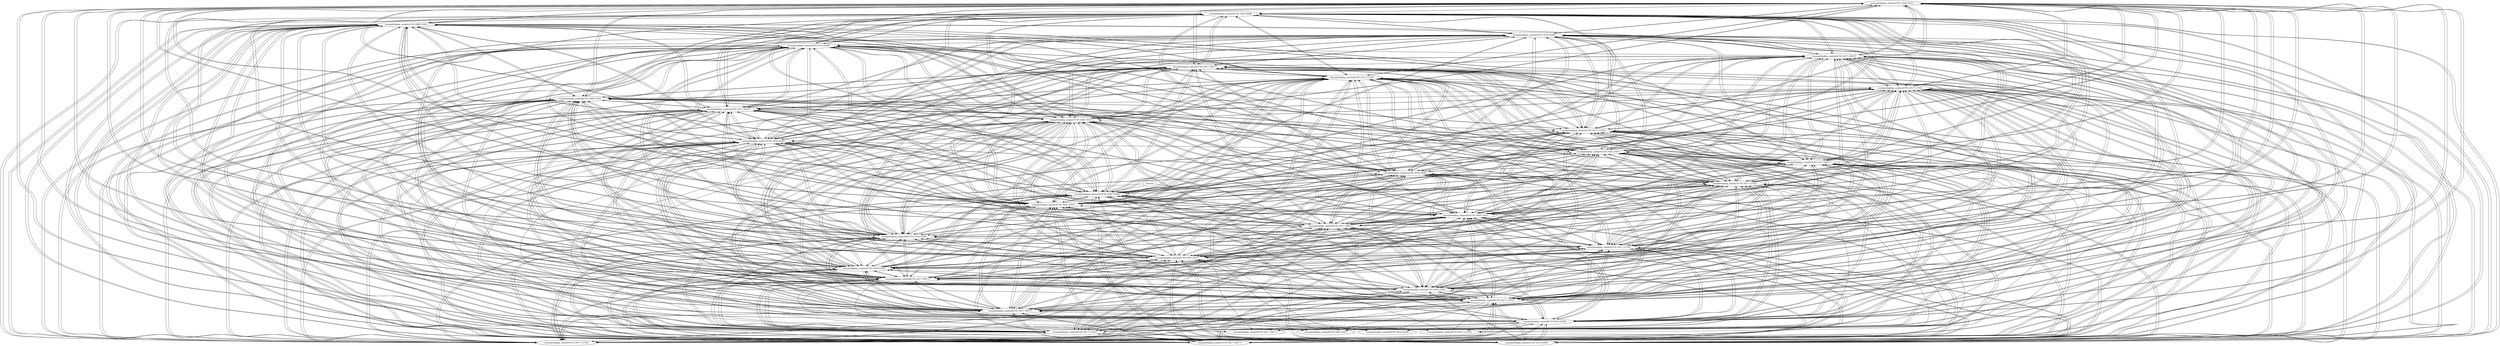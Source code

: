 // Attack Graph
digraph {
	"examplebigbig_samba1(CVE-2005-2541)"
	"examplebigbig_samba1(CVE-2016-4448)"
	"examplebigbig_samba1(CVE-2017-12762)"
	"examplebigbig_samba1(CVE-2017-18017)"
	"examplebigbig_samba9(CVE-2005-2541)"
	"examplebigbig_samba9(CVE-2017-12762)"
	"examplebigbig_samba9(CVE-2017-18017)"
	"examplebigbig_samba9(CVE-2016-4448)"
	"examplebigbig_samba4(CVE-2016-4448)"
	"examplebigbig_samba4(CVE-2017-12762)"
	"examplebigbig_samba4(CVE-2017-18017)"
	"examplebigbig_samba4(CVE-2005-2541)"
	"examplebigbig_samba8(CVE-2016-4448)"
	"examplebigbig_samba8(CVE-2017-12762)"
	"examplebigbig_samba8(CVE-2017-18017)"
	"examplebigbig_samba8(CVE-2005-2541)"
	"examplebigbig_samba3(CVE-2016-4448)"
	"examplebigbig_samba3(CVE-2017-12762)"
	"examplebigbig_samba3(CVE-2017-18017)"
	"examplebigbig_samba3(CVE-2005-2541)"
	"examplebigbig_phpmailer(CVE-2016-4448)"
	"examplebigbig_phpmailer(CVE-2005-2541)"
	"examplebigbig_phpmailer(CVE-2007-0448)"
	"examplebigbig_samba7(CVE-2017-12762)"
	"examplebigbig_samba7(CVE-2017-18017)"
	"examplebigbig_samba7(CVE-2016-4448)"
	"examplebigbig_samba7(CVE-2005-2541)"
	"examplebigbig_samba5(CVE-2016-4448)"
	"examplebigbig_samba5(CVE-2005-2541)"
	"examplebigbig_samba5(CVE-2017-12762)"
	"examplebigbig_samba5(CVE-2017-18017)"
	"examplebigbig_samba6(CVE-2005-2541)"
	"examplebigbig_samba6(CVE-2017-12762)"
	"examplebigbig_samba6(CVE-2017-18017)"
	"examplebigbig_samba6(CVE-2016-4448)"
	"examplebigbig_samba2(CVE-2017-12762)"
	"examplebigbig_samba2(CVE-2017-18017)"
	"examplebigbig_samba2(CVE-2016-4448)"
	"examplebigbig_samba2(CVE-2005-2541)"
	"examplebigbig_samba7(CVE-2005-2541)" -> "examplebigbig_samba6(CVE-2017-12762)" [contstraint=false]
	"examplebigbig_samba4(CVE-2005-2541)" -> "examplebigbig_samba1(CVE-2005-2541)" [contstraint=false]
	"examplebigbig_phpmailer(CVE-2016-4448)" -> "examplebigbig_samba5(CVE-2017-18017)" [contstraint=false]
	"examplebigbig_samba1(CVE-2017-18017)" -> "examplebigbig_samba8(CVE-2005-2541)" [contstraint=false]
	"examplebigbig_samba5(CVE-2017-18017)" -> "examplebigbig_samba3(CVE-2017-18017)" [contstraint=false]
	"examplebigbig_samba8(CVE-2017-18017)" -> "examplebigbig_samba4(CVE-2005-2541)" [contstraint=false]
	"examplebigbig_samba6(CVE-2016-4448)" -> "examplebigbig_samba4(CVE-2005-2541)" [contstraint=false]
	"examplebigbig_samba8(CVE-2005-2541)" -> "examplebigbig_samba4(CVE-2016-4448)" [contstraint=false]
	"examplebigbig_samba6(CVE-2016-4448)" -> "examplebigbig_samba5(CVE-2016-4448)" [contstraint=false]
	"examplebigbig_samba3(CVE-2005-2541)" -> "examplebigbig_samba2(CVE-2005-2541)" [contstraint=false]
	"examplebigbig_samba3(CVE-2005-2541)" -> "examplebigbig_samba1(CVE-2017-12762)" [contstraint=false]
	"examplebigbig_samba1(CVE-2017-18017)" -> "examplebigbig_phpmailer(CVE-2007-0448)" [contstraint=false]
	"examplebigbig_samba2(CVE-2017-18017)" -> "examplebigbig_samba8(CVE-2017-12762)" [contstraint=false]
	"examplebigbig_samba4(CVE-2005-2541)" -> "examplebigbig_samba6(CVE-2017-18017)" [contstraint=false]
	"examplebigbig_samba6(CVE-2016-4448)" -> "examplebigbig_samba2(CVE-2017-12762)" [contstraint=false]
	"examplebigbig_samba4(CVE-2005-2541)" -> "examplebigbig_samba5(CVE-2017-18017)" [contstraint=false]
	"examplebigbig_samba1(CVE-2005-2541)" -> "examplebigbig_samba7(CVE-2017-12762)" [contstraint=false]
	"examplebigbig_samba5(CVE-2016-4448)" -> "examplebigbig_samba3(CVE-2016-4448)" [contstraint=false]
	"examplebigbig_samba2(CVE-2017-12762)" -> "examplebigbig_samba3(CVE-2016-4448)" [contstraint=false]
	"examplebigbig_samba4(CVE-2005-2541)" -> "examplebigbig_samba6(CVE-2017-12762)" [contstraint=false]
	"examplebigbig_samba3(CVE-2005-2541)" -> "examplebigbig_samba8(CVE-2005-2541)" [contstraint=false]
	"examplebigbig_samba7(CVE-2017-18017)" -> "examplebigbig_samba2(CVE-2016-4448)" [contstraint=false]
	"examplebigbig_samba1(CVE-2016-4448)" -> "examplebigbig_samba4(CVE-2005-2541)" [contstraint=false]
	"examplebigbig_samba6(CVE-2017-12762)" -> "examplebigbig_phpmailer(CVE-2005-2541)" [contstraint=false]
	"examplebigbig_samba5(CVE-2017-18017)" -> "examplebigbig_phpmailer(CVE-2007-0448)" [contstraint=false]
	"examplebigbig_phpmailer(CVE-2016-4448)" -> "examplebigbig_samba8(CVE-2017-18017)" [contstraint=false]
	"examplebigbig_samba1(CVE-2016-4448)" -> "examplebigbig_samba4(CVE-2017-18017)" [contstraint=false]
	"examplebigbig_samba4(CVE-2017-18017)" -> "examplebigbig_samba1(CVE-2017-12762)" [contstraint=false]
	"examplebigbig_samba3(CVE-2017-12762)" -> "examplebigbig_samba7(CVE-2016-4448)" [contstraint=false]
	"examplebigbig_samba7(CVE-2017-18017)" -> "examplebigbig_samba4(CVE-2016-4448)" [contstraint=false]
	"examplebigbig_samba7(CVE-2016-4448)" -> "examplebigbig_samba5(CVE-2005-2541)" [contstraint=false]
	"examplebigbig_samba8(CVE-2016-4448)" -> "examplebigbig_samba5(CVE-2016-4448)" [contstraint=false]
	"examplebigbig_samba3(CVE-2017-18017)" -> "examplebigbig_samba7(CVE-2016-4448)" [contstraint=false]
	"examplebigbig_samba4(CVE-2017-18017)" -> "examplebigbig_samba8(CVE-2017-12762)" [contstraint=false]
	"examplebigbig_samba2(CVE-2016-4448)" -> "examplebigbig_samba5(CVE-2016-4448)" [contstraint=false]
	"examplebigbig_samba1(CVE-2005-2541)" -> "examplebigbig_samba8(CVE-2016-4448)" [contstraint=false]
	"examplebigbig_samba3(CVE-2016-4448)" -> "examplebigbig_samba6(CVE-2016-4448)" [contstraint=false]
	"examplebigbig_samba1(CVE-2005-2541)" -> "examplebigbig_samba7(CVE-2016-4448)" [contstraint=false]
	"examplebigbig_samba7(CVE-2017-18017)" -> "examplebigbig_samba6(CVE-2017-12762)" [contstraint=false]
	"examplebigbig_samba2(CVE-2016-4448)" -> "examplebigbig_samba6(CVE-2016-4448)" [contstraint=false]
	"examplebigbig_samba4(CVE-2017-18017)" -> "examplebigbig_samba1(CVE-2016-4448)" [contstraint=false]
	"examplebigbig_samba7(CVE-2005-2541)" -> "examplebigbig_samba2(CVE-2016-4448)" [contstraint=false]
	"examplebigbig_phpmailer(CVE-2016-4448)" -> "examplebigbig_samba7(CVE-2017-18017)" [contstraint=false]
	"examplebigbig_samba5(CVE-2005-2541)" -> "examplebigbig_samba7(CVE-2017-12762)" [contstraint=false]
	"examplebigbig_samba6(CVE-2005-2541)" -> "examplebigbig_samba2(CVE-2016-4448)" [contstraint=false]
	"examplebigbig_samba7(CVE-2016-4448)" -> "examplebigbig_samba1(CVE-2017-12762)" [contstraint=false]
	"examplebigbig_samba2(CVE-2016-4448)" -> "examplebigbig_samba5(CVE-2017-12762)" [contstraint=false]
	"examplebigbig_phpmailer(CVE-2016-4448)" -> "examplebigbig_samba4(CVE-2017-18017)" [contstraint=false]
	"examplebigbig_samba5(CVE-2017-18017)" -> "examplebigbig_samba3(CVE-2016-4448)" [contstraint=false]
	"examplebigbig_samba8(CVE-2005-2541)" -> "examplebigbig_samba9(CVE-2016-4448)" [contstraint=false]
	"examplebigbig_phpmailer(CVE-2007-0448)" -> "examplebigbig_samba8(CVE-2017-12762)" [contstraint=false]
	"examplebigbig_samba6(CVE-2017-12762)" -> "examplebigbig_samba8(CVE-2017-12762)" [contstraint=false]
	"examplebigbig_samba6(CVE-2017-18017)" -> "examplebigbig_samba1(CVE-2005-2541)" [contstraint=false]
	"examplebigbig_phpmailer(CVE-2005-2541)" -> "examplebigbig_samba1(CVE-2005-2541)" [contstraint=false]
	"examplebigbig_samba5(CVE-2017-18017)" -> "examplebigbig_samba4(CVE-2017-18017)" [contstraint=false]
	"examplebigbig_phpmailer(CVE-2005-2541)" -> "examplebigbig_samba1(CVE-2017-18017)" [contstraint=false]
	"examplebigbig_samba5(CVE-2005-2541)" -> "examplebigbig_samba8(CVE-2017-12762)" [contstraint=false]
	"examplebigbig_phpmailer(CVE-2007-0448)" -> "examplebigbig_samba7(CVE-2016-4448)" [contstraint=false]
	"examplebigbig_samba8(CVE-2005-2541)" -> "examplebigbig_samba3(CVE-2017-12762)" [contstraint=false]
	"examplebigbig_samba3(CVE-2005-2541)" -> "examplebigbig_samba6(CVE-2017-12762)" [contstraint=false]
	"examplebigbig_samba7(CVE-2017-12762)" -> "examplebigbig_samba2(CVE-2016-4448)" [contstraint=false]
	"examplebigbig_phpmailer(CVE-2007-0448)" -> "examplebigbig_samba5(CVE-2016-4448)" [contstraint=false]
	"examplebigbig_samba6(CVE-2017-18017)" -> "examplebigbig_samba7(CVE-2017-18017)" [contstraint=false]
	"examplebigbig_samba4(CVE-2016-4448)" -> "examplebigbig_samba7(CVE-2016-4448)" [contstraint=false]
	"examplebigbig_samba2(CVE-2005-2541)" -> "examplebigbig_samba6(CVE-2017-12762)" [contstraint=false]
	"examplebigbig_samba5(CVE-2017-12762)" -> "examplebigbig_samba4(CVE-2017-12762)" [contstraint=false]
	"examplebigbig_samba1(CVE-2017-18017)" -> "examplebigbig_samba4(CVE-2017-12762)" [contstraint=false]
	"examplebigbig_samba3(CVE-2005-2541)" -> "examplebigbig_samba2(CVE-2017-12762)" [contstraint=false]
	"examplebigbig_samba7(CVE-2017-18017)" -> "examplebigbig_samba5(CVE-2005-2541)" [contstraint=false]
	"examplebigbig_samba1(CVE-2017-12762)" -> "examplebigbig_samba2(CVE-2016-4448)" [contstraint=false]
	"examplebigbig_samba6(CVE-2016-4448)" -> "examplebigbig_samba8(CVE-2016-4448)" [contstraint=false]
	"examplebigbig_samba6(CVE-2005-2541)" -> "examplebigbig_samba8(CVE-2017-12762)" [contstraint=false]
	"examplebigbig_samba5(CVE-2017-18017)" -> "examplebigbig_samba2(CVE-2016-4448)" [contstraint=false]
	"examplebigbig_samba8(CVE-2017-18017)" -> "examplebigbig_samba2(CVE-2005-2541)" [contstraint=false]
	"examplebigbig_phpmailer(CVE-2016-4448)" -> "examplebigbig_samba6(CVE-2017-18017)" [contstraint=false]
	"examplebigbig_samba5(CVE-2017-18017)" -> "examplebigbig_samba1(CVE-2016-4448)" [contstraint=false]
	"examplebigbig_samba1(CVE-2017-12762)" -> "examplebigbig_phpmailer(CVE-2007-0448)" [contstraint=false]
	"examplebigbig_phpmailer(CVE-2007-0448)" -> "examplebigbig_samba6(CVE-2005-2541)" [contstraint=false]
	"examplebigbig_samba2(CVE-2016-4448)" -> "examplebigbig_samba7(CVE-2016-4448)" [contstraint=false]
	"examplebigbig_samba5(CVE-2017-12762)" -> "examplebigbig_samba8(CVE-2016-4448)" [contstraint=false]
	"examplebigbig_samba7(CVE-2016-4448)" -> "examplebigbig_samba8(CVE-2016-4448)" [contstraint=false]
	"examplebigbig_samba3(CVE-2017-12762)" -> "examplebigbig_samba5(CVE-2016-4448)" [contstraint=false]
	"examplebigbig_samba8(CVE-2017-18017)" -> "examplebigbig_samba4(CVE-2016-4448)" [contstraint=false]
	"examplebigbig_samba6(CVE-2005-2541)" -> "examplebigbig_phpmailer(CVE-2005-2541)" [contstraint=false]
	"examplebigbig_samba1(CVE-2005-2541)" -> "examplebigbig_samba6(CVE-2017-18017)" [contstraint=false]
	"examplebigbig_samba5(CVE-2017-12762)" -> "examplebigbig_samba8(CVE-2005-2541)" [contstraint=false]
	"examplebigbig_samba5(CVE-2017-12762)" -> "examplebigbig_samba3(CVE-2016-4448)" [contstraint=false]
	"examplebigbig_samba1(CVE-2005-2541)" -> "examplebigbig_samba3(CVE-2016-4448)" [contstraint=false]
	"examplebigbig_samba7(CVE-2017-12762)" -> "examplebigbig_samba4(CVE-2005-2541)" [contstraint=false]
	"examplebigbig_samba4(CVE-2017-12762)" -> "examplebigbig_samba5(CVE-2017-12762)" [contstraint=false]
	"examplebigbig_samba5(CVE-2017-18017)" -> "examplebigbig_samba6(CVE-2017-12762)" [contstraint=false]
	"examplebigbig_samba1(CVE-2017-12762)" -> "examplebigbig_samba4(CVE-2017-18017)" [contstraint=false]
	"examplebigbig_samba3(CVE-2005-2541)" -> "examplebigbig_samba5(CVE-2005-2541)" [contstraint=false]
	"examplebigbig_samba8(CVE-2005-2541)" -> "examplebigbig_samba9(CVE-2005-2541)" [contstraint=false]
	"examplebigbig_samba5(CVE-2017-18017)" -> "examplebigbig_samba6(CVE-2005-2541)" [contstraint=false]
	"examplebigbig_samba8(CVE-2005-2541)" -> "examplebigbig_samba4(CVE-2017-12762)" [contstraint=false]
	"examplebigbig_samba7(CVE-2016-4448)" -> "examplebigbig_samba8(CVE-2017-12762)" [contstraint=false]
	"examplebigbig_samba4(CVE-2017-12762)" -> "examplebigbig_samba1(CVE-2005-2541)" [contstraint=false]
	"examplebigbig_samba7(CVE-2005-2541)" -> "examplebigbig_samba3(CVE-2017-12762)" [contstraint=false]
	"examplebigbig_samba3(CVE-2017-18017)" -> "examplebigbig_samba4(CVE-2017-12762)" [contstraint=false]
	"examplebigbig_samba3(CVE-2017-18017)" -> "examplebigbig_samba6(CVE-2017-12762)" [contstraint=false]
	"examplebigbig_samba1(CVE-2017-12762)" -> "examplebigbig_samba7(CVE-2017-12762)" [contstraint=false]
	"examplebigbig_samba7(CVE-2017-18017)" -> "examplebigbig_samba8(CVE-2017-18017)" [contstraint=false]
	"examplebigbig_samba8(CVE-2016-4448)" -> "examplebigbig_samba1(CVE-2017-18017)" [contstraint=false]
	"examplebigbig_samba6(CVE-2016-4448)" -> "examplebigbig_samba1(CVE-2016-4448)" [contstraint=false]
	"examplebigbig_samba7(CVE-2017-12762)" -> "examplebigbig_samba9(CVE-2016-4448)" [contstraint=false]
	"examplebigbig_samba4(CVE-2016-4448)" -> "examplebigbig_samba7(CVE-2017-18017)" [contstraint=false]
	"examplebigbig_samba7(CVE-2017-12762)" -> "examplebigbig_samba6(CVE-2005-2541)" [contstraint=false]
	"examplebigbig_samba5(CVE-2017-18017)" -> "examplebigbig_samba6(CVE-2016-4448)" [contstraint=false]
	outside -> "examplebigbig_phpmailer(CVE-2005-2541)" [contstraint=false]
	"examplebigbig_samba7(CVE-2005-2541)" -> "examplebigbig_samba1(CVE-2017-12762)" [contstraint=false]
	"examplebigbig_samba1(CVE-2016-4448)" -> "examplebigbig_phpmailer(CVE-2016-4448)" [contstraint=false]
	"examplebigbig_samba7(CVE-2017-12762)" -> "examplebigbig_samba8(CVE-2016-4448)" [contstraint=false]
	"examplebigbig_samba7(CVE-2005-2541)" -> "examplebigbig_samba1(CVE-2005-2541)" [contstraint=false]
	"examplebigbig_samba2(CVE-2017-18017)" -> "examplebigbig_phpmailer(CVE-2016-4448)" [contstraint=false]
	"examplebigbig_samba2(CVE-2016-4448)" -> "examplebigbig_samba5(CVE-2005-2541)" [contstraint=false]
	"examplebigbig_samba4(CVE-2005-2541)" -> "examplebigbig_samba8(CVE-2016-4448)" [contstraint=false]
	"examplebigbig_samba5(CVE-2017-12762)" -> "examplebigbig_samba1(CVE-2017-12762)" [contstraint=false]
	"examplebigbig_samba2(CVE-2017-12762)" -> "examplebigbig_samba4(CVE-2016-4448)" [contstraint=false]
	"examplebigbig_samba3(CVE-2017-18017)" -> "examplebigbig_samba1(CVE-2017-18017)" [contstraint=false]
	"examplebigbig_samba6(CVE-2017-18017)" -> "examplebigbig_samba4(CVE-2005-2541)" [contstraint=false]
	"examplebigbig_samba8(CVE-2005-2541)" -> "examplebigbig_samba4(CVE-2017-18017)" [contstraint=false]
	"examplebigbig_samba5(CVE-2005-2541)" -> "examplebigbig_samba6(CVE-2016-4448)" [contstraint=false]
	"examplebigbig_samba5(CVE-2017-12762)" -> "examplebigbig_samba7(CVE-2016-4448)" [contstraint=false]
	"examplebigbig_phpmailer(CVE-2016-4448)" -> "examplebigbig_samba5(CVE-2005-2541)" [contstraint=false]
	"examplebigbig_samba3(CVE-2017-18017)" -> "examplebigbig_samba1(CVE-2005-2541)" [contstraint=false]
	"examplebigbig_samba7(CVE-2005-2541)" -> "examplebigbig_samba4(CVE-2017-18017)" [contstraint=false]
	"examplebigbig_samba5(CVE-2017-18017)" -> "examplebigbig_samba2(CVE-2017-12762)" [contstraint=false]
	"examplebigbig_samba6(CVE-2017-12762)" -> "examplebigbig_samba7(CVE-2017-18017)" [contstraint=false]
	"examplebigbig_samba1(CVE-2016-4448)" -> "examplebigbig_samba3(CVE-2016-4448)" [contstraint=false]
	"examplebigbig_samba3(CVE-2016-4448)" -> "examplebigbig_phpmailer(CVE-2007-0448)" [contstraint=false]
	"examplebigbig_phpmailer(CVE-2007-0448)" -> "examplebigbig_samba2(CVE-2016-4448)" [contstraint=false]
	"examplebigbig_samba8(CVE-2005-2541)" -> "examplebigbig_samba3(CVE-2016-4448)" [contstraint=false]
	"examplebigbig_samba2(CVE-2017-12762)" -> "examplebigbig_samba6(CVE-2017-18017)" [contstraint=false]
	"examplebigbig_samba5(CVE-2017-18017)" -> "examplebigbig_samba4(CVE-2017-12762)" [contstraint=false]
	"examplebigbig_samba2(CVE-2016-4448)" -> "examplebigbig_samba5(CVE-2017-18017)" [contstraint=false]
	"examplebigbig_samba3(CVE-2017-12762)" -> "examplebigbig_samba8(CVE-2017-18017)" [contstraint=false]
	"examplebigbig_samba5(CVE-2017-18017)" -> "examplebigbig_samba2(CVE-2005-2541)" [contstraint=false]
	"examplebigbig_samba3(CVE-2005-2541)" -> "examplebigbig_samba1(CVE-2016-4448)" [contstraint=false]
	"examplebigbig_samba4(CVE-2017-12762)" -> "examplebigbig_samba6(CVE-2017-12762)" [contstraint=false]
	"examplebigbig_phpmailer(CVE-2005-2541)" -> "examplebigbig_samba2(CVE-2005-2541)" [contstraint=false]
	"examplebigbig_phpmailer(CVE-2005-2541)" -> "examplebigbig_samba1(CVE-2017-12762)" [contstraint=false]
	"examplebigbig_phpmailer(CVE-2007-0448)" -> "examplebigbig_samba8(CVE-2005-2541)" [contstraint=false]
	"examplebigbig_samba7(CVE-2005-2541)" -> "examplebigbig_samba1(CVE-2017-18017)" [contstraint=false]
	"examplebigbig_samba8(CVE-2017-18017)" -> "examplebigbig_samba6(CVE-2017-18017)" [contstraint=false]
	"examplebigbig_samba7(CVE-2017-12762)" -> "examplebigbig_phpmailer(CVE-2016-4448)" [contstraint=false]
	"examplebigbig_phpmailer(CVE-2005-2541)" -> "examplebigbig_samba5(CVE-2017-18017)" [contstraint=false]
	"examplebigbig_samba1(CVE-2005-2541)" -> "examplebigbig_samba4(CVE-2017-12762)" [contstraint=false]
	"examplebigbig_samba8(CVE-2017-18017)" -> "examplebigbig_samba6(CVE-2005-2541)" [contstraint=false]
	"examplebigbig_samba2(CVE-2017-12762)" -> "examplebigbig_phpmailer(CVE-2007-0448)" [contstraint=false]
	"examplebigbig_samba8(CVE-2017-18017)" -> "examplebigbig_samba3(CVE-2017-18017)" [contstraint=false]
	"examplebigbig_samba2(CVE-2017-18017)" -> "examplebigbig_samba3(CVE-2016-4448)" [contstraint=false]
	"examplebigbig_samba5(CVE-2005-2541)" -> "examplebigbig_samba1(CVE-2005-2541)" [contstraint=false]
	"examplebigbig_samba2(CVE-2016-4448)" -> "examplebigbig_samba7(CVE-2017-12762)" [contstraint=false]
	"examplebigbig_samba5(CVE-2017-18017)" -> "examplebigbig_samba1(CVE-2017-12762)" [contstraint=false]
	"examplebigbig_samba2(CVE-2016-4448)" -> "examplebigbig_samba4(CVE-2005-2541)" [contstraint=false]
	"examplebigbig_samba4(CVE-2017-12762)" -> "examplebigbig_phpmailer(CVE-2016-4448)" [contstraint=false]
	"examplebigbig_samba4(CVE-2017-12762)" -> "examplebigbig_samba3(CVE-2017-18017)" [contstraint=false]
	"examplebigbig_samba6(CVE-2017-12762)" -> "examplebigbig_samba7(CVE-2017-12762)" [contstraint=false]
	"examplebigbig_samba2(CVE-2016-4448)" -> "examplebigbig_samba8(CVE-2016-4448)" [contstraint=false]
	"examplebigbig_phpmailer(CVE-2005-2541)" -> "examplebigbig_samba3(CVE-2017-18017)" [contstraint=false]
	"examplebigbig_samba4(CVE-2017-18017)" -> "examplebigbig_samba3(CVE-2005-2541)" [contstraint=false]
	"examplebigbig_samba1(CVE-2017-18017)" -> "examplebigbig_samba8(CVE-2017-18017)" [contstraint=false]
	"examplebigbig_samba6(CVE-2017-18017)" -> "examplebigbig_samba5(CVE-2005-2541)" [contstraint=false]
	"examplebigbig_samba6(CVE-2005-2541)" -> "examplebigbig_samba8(CVE-2005-2541)" [contstraint=false]
	"examplebigbig_samba4(CVE-2005-2541)" -> "examplebigbig_samba1(CVE-2017-18017)" [contstraint=false]
	"examplebigbig_samba7(CVE-2017-12762)" -> "examplebigbig_samba2(CVE-2017-18017)" [contstraint=false]
	"examplebigbig_samba1(CVE-2016-4448)" -> "examplebigbig_samba5(CVE-2017-12762)" [contstraint=false]
	"examplebigbig_samba2(CVE-2017-18017)" -> "examplebigbig_samba1(CVE-2017-18017)" [contstraint=false]
	"examplebigbig_samba6(CVE-2017-12762)" -> "examplebigbig_samba8(CVE-2016-4448)" [contstraint=false]
	"examplebigbig_samba3(CVE-2016-4448)" -> "examplebigbig_samba1(CVE-2005-2541)" [contstraint=false]
	"examplebigbig_samba5(CVE-2016-4448)" -> "examplebigbig_samba4(CVE-2016-4448)" [contstraint=false]
	"examplebigbig_samba3(CVE-2016-4448)" -> "examplebigbig_samba4(CVE-2017-12762)" [contstraint=false]
	"examplebigbig_samba8(CVE-2017-12762)" -> "examplebigbig_samba1(CVE-2017-12762)" [contstraint=false]
	"examplebigbig_samba6(CVE-2017-12762)" -> "examplebigbig_samba4(CVE-2017-12762)" [contstraint=false]
	"examplebigbig_samba2(CVE-2017-12762)" -> "examplebigbig_samba7(CVE-2017-18017)" [contstraint=false]
	"examplebigbig_samba1(CVE-2017-18017)" -> "examplebigbig_samba4(CVE-2005-2541)" [contstraint=false]
	"examplebigbig_samba4(CVE-2017-18017)" -> "examplebigbig_phpmailer(CVE-2016-4448)" [contstraint=false]
	"examplebigbig_samba7(CVE-2017-12762)" -> "examplebigbig_samba5(CVE-2017-18017)" [contstraint=false]
	"examplebigbig_samba2(CVE-2017-18017)" -> "examplebigbig_samba8(CVE-2005-2541)" [contstraint=false]
	"examplebigbig_samba8(CVE-2017-12762)" -> "examplebigbig_samba5(CVE-2016-4448)" [contstraint=false]
	"examplebigbig_samba3(CVE-2005-2541)" -> "examplebigbig_samba5(CVE-2017-12762)" [contstraint=false]
	"examplebigbig_samba1(CVE-2017-18017)" -> "examplebigbig_samba5(CVE-2017-18017)" [contstraint=false]
	"examplebigbig_samba8(CVE-2017-12762)" -> "examplebigbig_phpmailer(CVE-2005-2541)" [contstraint=false]
	"examplebigbig_samba3(CVE-2005-2541)" -> "examplebigbig_samba8(CVE-2016-4448)" [contstraint=false]
	"examplebigbig_samba1(CVE-2017-18017)" -> "examplebigbig_samba7(CVE-2017-18017)" [contstraint=false]
	"examplebigbig_samba3(CVE-2017-12762)" -> "examplebigbig_samba8(CVE-2016-4448)" [contstraint=false]
	"examplebigbig_samba7(CVE-2016-4448)" -> "examplebigbig_phpmailer(CVE-2016-4448)" [contstraint=false]
	"examplebigbig_samba3(CVE-2005-2541)" -> "examplebigbig_samba6(CVE-2017-18017)" [contstraint=false]
	"examplebigbig_samba8(CVE-2016-4448)" -> "examplebigbig_samba4(CVE-2017-12762)" [contstraint=false]
	"examplebigbig_samba6(CVE-2017-12762)" -> "examplebigbig_samba2(CVE-2016-4448)" [contstraint=false]
	"examplebigbig_samba8(CVE-2017-18017)" -> "examplebigbig_samba3(CVE-2016-4448)" [contstraint=false]
	"examplebigbig_samba6(CVE-2017-12762)" -> "examplebigbig_samba5(CVE-2017-12762)" [contstraint=false]
	"examplebigbig_samba7(CVE-2016-4448)" -> "examplebigbig_samba4(CVE-2017-18017)" [contstraint=false]
	"examplebigbig_samba8(CVE-2017-12762)" -> "examplebigbig_samba2(CVE-2016-4448)" [contstraint=false]
	"examplebigbig_samba6(CVE-2016-4448)" -> "examplebigbig_samba8(CVE-2017-18017)" [contstraint=false]
	"examplebigbig_samba4(CVE-2017-18017)" -> "examplebigbig_samba7(CVE-2016-4448)" [contstraint=false]
	"examplebigbig_phpmailer(CVE-2016-4448)" -> "examplebigbig_samba8(CVE-2005-2541)" [contstraint=false]
	"examplebigbig_samba6(CVE-2017-12762)" -> "examplebigbig_phpmailer(CVE-2007-0448)" [contstraint=false]
	"examplebigbig_samba4(CVE-2005-2541)" -> "examplebigbig_samba3(CVE-2016-4448)" [contstraint=false]
	"examplebigbig_samba6(CVE-2005-2541)" -> "examplebigbig_samba8(CVE-2016-4448)" [contstraint=false]
	"examplebigbig_samba2(CVE-2005-2541)" -> "examplebigbig_samba5(CVE-2017-18017)" [contstraint=false]
	"examplebigbig_samba1(CVE-2017-18017)" -> "examplebigbig_samba8(CVE-2017-12762)" [contstraint=false]
	"examplebigbig_samba8(CVE-2005-2541)" -> "examplebigbig_phpmailer(CVE-2016-4448)" [contstraint=false]
	"examplebigbig_samba2(CVE-2017-12762)" -> "examplebigbig_samba4(CVE-2017-18017)" [contstraint=false]
	"examplebigbig_samba2(CVE-2017-12762)" -> "examplebigbig_samba4(CVE-2005-2541)" [contstraint=false]
	"examplebigbig_samba6(CVE-2016-4448)" -> "examplebigbig_samba2(CVE-2016-4448)" [contstraint=false]
	"examplebigbig_samba7(CVE-2005-2541)" -> "examplebigbig_samba8(CVE-2017-12762)" [contstraint=false]
	"examplebigbig_samba3(CVE-2016-4448)" -> "examplebigbig_samba5(CVE-2016-4448)" [contstraint=false]
	"examplebigbig_samba8(CVE-2016-4448)" -> "examplebigbig_samba1(CVE-2017-12762)" [contstraint=false]
	"examplebigbig_samba5(CVE-2016-4448)" -> "examplebigbig_samba8(CVE-2017-18017)" [contstraint=false]
	"examplebigbig_samba8(CVE-2017-18017)" -> "examplebigbig_samba9(CVE-2005-2541)" [contstraint=false]
	"examplebigbig_samba6(CVE-2005-2541)" -> "examplebigbig_samba7(CVE-2005-2541)" [contstraint=false]
	"examplebigbig_samba3(CVE-2005-2541)" -> "examplebigbig_samba7(CVE-2017-12762)" [contstraint=false]
	"examplebigbig_samba1(CVE-2016-4448)" -> "examplebigbig_phpmailer(CVE-2007-0448)" [contstraint=false]
	"examplebigbig_phpmailer(CVE-2007-0448)" -> "examplebigbig_samba4(CVE-2016-4448)" [contstraint=false]
	"examplebigbig_samba6(CVE-2016-4448)" -> "examplebigbig_samba4(CVE-2017-18017)" [contstraint=false]
	"examplebigbig_samba7(CVE-2005-2541)" -> "examplebigbig_samba9(CVE-2017-12762)" [contstraint=false]
	"examplebigbig_samba5(CVE-2017-18017)" -> "examplebigbig_samba8(CVE-2016-4448)" [contstraint=false]
	"examplebigbig_samba2(CVE-2005-2541)" -> "examplebigbig_phpmailer(CVE-2007-0448)" [contstraint=false]
	"examplebigbig_samba1(CVE-2017-12762)" -> "examplebigbig_samba6(CVE-2017-18017)" [contstraint=false]
	"examplebigbig_samba6(CVE-2005-2541)" -> "examplebigbig_samba1(CVE-2005-2541)" [contstraint=false]
	"examplebigbig_samba1(CVE-2017-12762)" -> "examplebigbig_samba6(CVE-2017-12762)" [contstraint=false]
	"examplebigbig_samba8(CVE-2016-4448)" -> "examplebigbig_phpmailer(CVE-2005-2541)" [contstraint=false]
	"examplebigbig_samba4(CVE-2017-12762)" -> "examplebigbig_samba6(CVE-2005-2541)" [contstraint=false]
	"examplebigbig_phpmailer(CVE-2007-0448)" -> "examplebigbig_samba7(CVE-2017-18017)" [contstraint=false]
	"examplebigbig_phpmailer(CVE-2016-4448)" -> "examplebigbig_samba7(CVE-2005-2541)" [contstraint=false]
	"examplebigbig_samba2(CVE-2017-12762)" -> "examplebigbig_phpmailer(CVE-2005-2541)" [contstraint=false]
	"examplebigbig_phpmailer(CVE-2007-0448)" -> "examplebigbig_samba7(CVE-2005-2541)" [contstraint=false]
	"examplebigbig_samba7(CVE-2016-4448)" -> "examplebigbig_samba3(CVE-2017-12762)" [contstraint=false]
	"examplebigbig_phpmailer(CVE-2005-2541)" -> "examplebigbig_samba7(CVE-2017-18017)" [contstraint=false]
	"examplebigbig_samba8(CVE-2017-18017)" -> "examplebigbig_phpmailer(CVE-2005-2541)" [contstraint=false]
	"examplebigbig_samba3(CVE-2017-18017)" -> "examplebigbig_phpmailer(CVE-2007-0448)" [contstraint=false]
	"examplebigbig_samba1(CVE-2017-12762)" -> "examplebigbig_samba7(CVE-2005-2541)" [contstraint=false]
	"examplebigbig_samba5(CVE-2005-2541)" -> "examplebigbig_samba3(CVE-2005-2541)" [contstraint=false]
	"examplebigbig_samba2(CVE-2017-12762)" -> "examplebigbig_samba8(CVE-2005-2541)" [contstraint=false]
	"examplebigbig_samba7(CVE-2017-12762)" -> "examplebigbig_samba4(CVE-2017-18017)" [contstraint=false]
	"examplebigbig_samba5(CVE-2005-2541)" -> "examplebigbig_samba4(CVE-2017-12762)" [contstraint=false]
	"examplebigbig_samba7(CVE-2017-12762)" -> "examplebigbig_samba6(CVE-2017-12762)" [contstraint=false]
	"examplebigbig_samba4(CVE-2017-12762)" -> "examplebigbig_samba2(CVE-2005-2541)" [contstraint=false]
	"examplebigbig_samba2(CVE-2017-18017)" -> "examplebigbig_samba6(CVE-2005-2541)" [contstraint=false]
	"examplebigbig_samba8(CVE-2016-4448)" -> "examplebigbig_samba3(CVE-2016-4448)" [contstraint=false]
	"examplebigbig_samba2(CVE-2005-2541)" -> "examplebigbig_samba3(CVE-2017-12762)" [contstraint=false]
	"examplebigbig_samba7(CVE-2016-4448)" -> "examplebigbig_phpmailer(CVE-2007-0448)" [contstraint=false]
	"examplebigbig_samba8(CVE-2005-2541)" -> "examplebigbig_samba9(CVE-2017-18017)" [contstraint=false]
	"examplebigbig_phpmailer(CVE-2016-4448)" -> "examplebigbig_samba3(CVE-2017-18017)" [contstraint=false]
	"examplebigbig_samba1(CVE-2016-4448)" -> "examplebigbig_samba5(CVE-2016-4448)" [contstraint=false]
	"examplebigbig_samba7(CVE-2016-4448)" -> "examplebigbig_samba2(CVE-2016-4448)" [contstraint=false]
	"examplebigbig_samba1(CVE-2017-12762)" -> "examplebigbig_samba8(CVE-2017-12762)" [contstraint=false]
	"examplebigbig_samba4(CVE-2017-18017)" -> "examplebigbig_samba5(CVE-2016-4448)" [contstraint=false]
	"examplebigbig_samba3(CVE-2017-12762)" -> "examplebigbig_samba4(CVE-2005-2541)" [contstraint=false]
	"examplebigbig_samba1(CVE-2005-2541)" -> "examplebigbig_samba5(CVE-2005-2541)" [contstraint=false]
	"examplebigbig_samba5(CVE-2016-4448)" -> "examplebigbig_samba7(CVE-2005-2541)" [contstraint=false]
	"examplebigbig_samba6(CVE-2017-12762)" -> "examplebigbig_samba1(CVE-2017-18017)" [contstraint=false]
	"examplebigbig_samba1(CVE-2017-18017)" -> "examplebigbig_samba3(CVE-2017-18017)" [contstraint=false]
	"examplebigbig_samba3(CVE-2005-2541)" -> "examplebigbig_samba7(CVE-2005-2541)" [contstraint=false]
	"examplebigbig_samba5(CVE-2017-12762)" -> "examplebigbig_samba8(CVE-2017-12762)" [contstraint=false]
	"examplebigbig_samba6(CVE-2017-12762)" -> "examplebigbig_samba2(CVE-2017-12762)" [contstraint=false]
	"examplebigbig_phpmailer(CVE-2005-2541)" -> "examplebigbig_samba7(CVE-2005-2541)" [contstraint=false]
	"examplebigbig_samba5(CVE-2017-12762)" -> "examplebigbig_samba7(CVE-2005-2541)" [contstraint=false]
	"examplebigbig_samba1(CVE-2017-18017)" -> "examplebigbig_samba7(CVE-2017-12762)" [contstraint=false]
	"examplebigbig_samba5(CVE-2016-4448)" -> "examplebigbig_samba1(CVE-2017-12762)" [contstraint=false]
	"examplebigbig_samba4(CVE-2005-2541)" -> "examplebigbig_samba7(CVE-2016-4448)" [contstraint=false]
	"examplebigbig_samba6(CVE-2005-2541)" -> "examplebigbig_samba4(CVE-2017-18017)" [contstraint=false]
	"examplebigbig_samba2(CVE-2005-2541)" -> "examplebigbig_samba1(CVE-2017-12762)" [contstraint=false]
	"examplebigbig_samba6(CVE-2017-12762)" -> "examplebigbig_samba3(CVE-2017-18017)" [contstraint=false]
	"examplebigbig_samba7(CVE-2016-4448)" -> "examplebigbig_samba9(CVE-2005-2541)" [contstraint=false]
	"examplebigbig_samba5(CVE-2017-12762)" -> "examplebigbig_samba2(CVE-2005-2541)" [contstraint=false]
	"examplebigbig_samba1(CVE-2017-12762)" -> "examplebigbig_samba4(CVE-2005-2541)" [contstraint=false]
	"examplebigbig_samba7(CVE-2017-18017)" -> "examplebigbig_phpmailer(CVE-2016-4448)" [contstraint=false]
	"examplebigbig_samba2(CVE-2016-4448)" -> "examplebigbig_samba4(CVE-2017-12762)" [contstraint=false]
	"examplebigbig_samba7(CVE-2017-12762)" -> "examplebigbig_samba3(CVE-2017-12762)" [contstraint=false]
	"examplebigbig_samba2(CVE-2005-2541)" -> "examplebigbig_samba4(CVE-2017-12762)" [contstraint=false]
	"examplebigbig_samba4(CVE-2016-4448)" -> "examplebigbig_samba8(CVE-2017-12762)" [contstraint=false]
	"examplebigbig_samba1(CVE-2005-2541)" -> "examplebigbig_samba8(CVE-2017-18017)" [contstraint=false]
	"examplebigbig_samba1(CVE-2017-12762)" -> "examplebigbig_samba8(CVE-2016-4448)" [contstraint=false]
	"examplebigbig_samba3(CVE-2017-12762)" -> "examplebigbig_samba4(CVE-2016-4448)" [contstraint=false]
	"examplebigbig_samba4(CVE-2017-12762)" -> "examplebigbig_samba6(CVE-2017-18017)" [contstraint=false]
	"examplebigbig_samba8(CVE-2016-4448)" -> "examplebigbig_samba6(CVE-2017-12762)" [contstraint=false]
	"examplebigbig_phpmailer(CVE-2016-4448)" -> "examplebigbig_samba7(CVE-2016-4448)" [contstraint=false]
	"examplebigbig_samba7(CVE-2016-4448)" -> "examplebigbig_samba6(CVE-2017-12762)" [contstraint=false]
	"examplebigbig_samba6(CVE-2017-12762)" -> "examplebigbig_samba5(CVE-2005-2541)" [contstraint=false]
	"examplebigbig_samba1(CVE-2005-2541)" -> "examplebigbig_phpmailer(CVE-2005-2541)" [contstraint=false]
	"examplebigbig_samba2(CVE-2017-18017)" -> "examplebigbig_samba3(CVE-2017-12762)" [contstraint=false]
	"examplebigbig_samba2(CVE-2005-2541)" -> "examplebigbig_phpmailer(CVE-2005-2541)" [contstraint=false]
	"examplebigbig_samba1(CVE-2017-18017)" -> "examplebigbig_samba5(CVE-2016-4448)" [contstraint=false]
	"examplebigbig_samba6(CVE-2005-2541)" -> "examplebigbig_samba8(CVE-2017-18017)" [contstraint=false]
	"examplebigbig_samba6(CVE-2017-18017)" -> "examplebigbig_phpmailer(CVE-2016-4448)" [contstraint=false]
	"examplebigbig_samba5(CVE-2016-4448)" -> "examplebigbig_samba6(CVE-2005-2541)" [contstraint=false]
	"examplebigbig_samba6(CVE-2017-12762)" -> "examplebigbig_samba8(CVE-2005-2541)" [contstraint=false]
	"examplebigbig_samba6(CVE-2005-2541)" -> "examplebigbig_samba4(CVE-2005-2541)" [contstraint=false]
	"examplebigbig_samba2(CVE-2017-18017)" -> "examplebigbig_samba4(CVE-2017-18017)" [contstraint=false]
	"examplebigbig_samba5(CVE-2017-12762)" -> "examplebigbig_samba6(CVE-2017-12762)" [contstraint=false]
	"examplebigbig_samba6(CVE-2005-2541)" -> "examplebigbig_samba2(CVE-2017-12762)" [contstraint=false]
	"examplebigbig_samba3(CVE-2016-4448)" -> "examplebigbig_samba8(CVE-2017-12762)" [contstraint=false]
	"examplebigbig_samba3(CVE-2017-18017)" -> "examplebigbig_samba8(CVE-2017-18017)" [contstraint=false]
	"examplebigbig_samba8(CVE-2017-18017)" -> "examplebigbig_samba7(CVE-2016-4448)" [contstraint=false]
	"examplebigbig_samba3(CVE-2017-18017)" -> "examplebigbig_samba5(CVE-2017-12762)" [contstraint=false]
	"examplebigbig_samba6(CVE-2017-12762)" -> "examplebigbig_samba4(CVE-2005-2541)" [contstraint=false]
	"examplebigbig_samba7(CVE-2016-4448)" -> "examplebigbig_samba2(CVE-2005-2541)" [contstraint=false]
	"examplebigbig_samba6(CVE-2017-18017)" -> "examplebigbig_samba8(CVE-2005-2541)" [contstraint=false]
	"examplebigbig_samba4(CVE-2017-18017)" -> "examplebigbig_samba1(CVE-2017-18017)" [contstraint=false]
	"examplebigbig_samba2(CVE-2017-18017)" -> "examplebigbig_samba7(CVE-2016-4448)" [contstraint=false]
	"examplebigbig_samba6(CVE-2005-2541)" -> "examplebigbig_samba5(CVE-2017-12762)" [contstraint=false]
	"examplebigbig_samba2(CVE-2005-2541)" -> "examplebigbig_samba5(CVE-2005-2541)" [contstraint=false]
	"examplebigbig_samba6(CVE-2005-2541)" -> "examplebigbig_samba5(CVE-2016-4448)" [contstraint=false]
	"examplebigbig_samba2(CVE-2017-18017)" -> "examplebigbig_samba6(CVE-2017-18017)" [contstraint=false]
	"examplebigbig_samba6(CVE-2016-4448)" -> "examplebigbig_samba7(CVE-2005-2541)" [contstraint=false]
	"examplebigbig_samba8(CVE-2017-18017)" -> "examplebigbig_samba4(CVE-2017-12762)" [contstraint=false]
	"examplebigbig_samba8(CVE-2016-4448)" -> "examplebigbig_samba3(CVE-2017-12762)" [contstraint=false]
	"examplebigbig_samba4(CVE-2017-18017)" -> "examplebigbig_samba8(CVE-2005-2541)" [contstraint=false]
	"examplebigbig_samba2(CVE-2017-18017)" -> "examplebigbig_samba7(CVE-2017-12762)" [contstraint=false]
	"examplebigbig_phpmailer(CVE-2005-2541)" -> "examplebigbig_samba6(CVE-2017-18017)" [contstraint=false]
	"examplebigbig_samba4(CVE-2016-4448)" -> "examplebigbig_samba8(CVE-2017-18017)" [contstraint=false]
	"examplebigbig_samba5(CVE-2017-18017)" -> "examplebigbig_samba4(CVE-2016-4448)" [contstraint=false]
	"examplebigbig_samba8(CVE-2017-18017)" -> "examplebigbig_phpmailer(CVE-2007-0448)" [contstraint=false]
	"examplebigbig_samba7(CVE-2017-18017)" -> "examplebigbig_samba6(CVE-2017-18017)" [contstraint=false]
	"examplebigbig_samba4(CVE-2017-12762)" -> "examplebigbig_samba3(CVE-2016-4448)" [contstraint=false]
	"examplebigbig_samba1(CVE-2005-2541)" -> "examplebigbig_samba6(CVE-2005-2541)" [contstraint=false]
	"examplebigbig_samba5(CVE-2017-18017)" -> "examplebigbig_samba8(CVE-2017-18017)" [contstraint=false]
	"examplebigbig_samba4(CVE-2017-18017)" -> "examplebigbig_samba7(CVE-2017-12762)" [contstraint=false]
	"examplebigbig_samba3(CVE-2005-2541)" -> "examplebigbig_samba4(CVE-2017-18017)" [contstraint=false]
	"examplebigbig_samba2(CVE-2017-12762)" -> "examplebigbig_samba8(CVE-2017-18017)" [contstraint=false]
	"examplebigbig_samba4(CVE-2016-4448)" -> "examplebigbig_samba5(CVE-2005-2541)" [contstraint=false]
	"examplebigbig_samba7(CVE-2005-2541)" -> "examplebigbig_samba3(CVE-2017-18017)" [contstraint=false]
	"examplebigbig_samba7(CVE-2017-18017)" -> "examplebigbig_samba9(CVE-2017-12762)" [contstraint=false]
	"examplebigbig_samba1(CVE-2017-18017)" -> "examplebigbig_phpmailer(CVE-2005-2541)" [contstraint=false]
	"examplebigbig_samba6(CVE-2017-18017)" -> "examplebigbig_samba3(CVE-2017-18017)" [contstraint=false]
	"examplebigbig_samba3(CVE-2005-2541)" -> "examplebigbig_samba4(CVE-2016-4448)" [contstraint=false]
	"examplebigbig_samba7(CVE-2005-2541)" -> "examplebigbig_samba3(CVE-2005-2541)" [contstraint=false]
	"examplebigbig_samba4(CVE-2016-4448)" -> "examplebigbig_samba6(CVE-2017-12762)" [contstraint=false]
	"examplebigbig_samba7(CVE-2017-12762)" -> "examplebigbig_samba6(CVE-2016-4448)" [contstraint=false]
	"examplebigbig_samba7(CVE-2017-12762)" -> "examplebigbig_phpmailer(CVE-2007-0448)" [contstraint=false]
	"examplebigbig_samba6(CVE-2017-18017)" -> "examplebigbig_samba2(CVE-2016-4448)" [contstraint=false]
	"examplebigbig_samba2(CVE-2016-4448)" -> "examplebigbig_samba6(CVE-2017-18017)" [contstraint=false]
	"examplebigbig_samba7(CVE-2005-2541)" -> "examplebigbig_samba9(CVE-2017-18017)" [contstraint=false]
	"examplebigbig_samba2(CVE-2005-2541)" -> "examplebigbig_phpmailer(CVE-2016-4448)" [contstraint=false]
	"examplebigbig_samba2(CVE-2017-12762)" -> "examplebigbig_samba3(CVE-2005-2541)" [contstraint=false]
	"examplebigbig_phpmailer(CVE-2016-4448)" -> "examplebigbig_samba1(CVE-2016-4448)" [contstraint=false]
	"examplebigbig_samba7(CVE-2017-12762)" -> "examplebigbig_samba1(CVE-2016-4448)" [contstraint=false]
	"examplebigbig_samba6(CVE-2016-4448)" -> "examplebigbig_samba4(CVE-2017-12762)" [contstraint=false]
	"examplebigbig_samba8(CVE-2016-4448)" -> "examplebigbig_samba2(CVE-2017-12762)" [contstraint=false]
	"examplebigbig_samba8(CVE-2017-12762)" -> "examplebigbig_samba6(CVE-2005-2541)" [contstraint=false]
	"examplebigbig_samba6(CVE-2005-2541)" -> "examplebigbig_samba2(CVE-2017-18017)" [contstraint=false]
	"examplebigbig_samba8(CVE-2005-2541)" -> "examplebigbig_samba7(CVE-2016-4448)" [contstraint=false]
	"examplebigbig_samba2(CVE-2017-12762)" -> "examplebigbig_samba7(CVE-2017-12762)" [contstraint=false]
	"examplebigbig_samba5(CVE-2017-12762)" -> "examplebigbig_samba2(CVE-2017-18017)" [contstraint=false]
	"examplebigbig_phpmailer(CVE-2016-4448)" -> "examplebigbig_samba2(CVE-2016-4448)" [contstraint=false]
	"examplebigbig_samba5(CVE-2005-2541)" -> "examplebigbig_samba6(CVE-2005-2541)" [contstraint=false]
	"examplebigbig_samba3(CVE-2017-18017)" -> "examplebigbig_samba2(CVE-2005-2541)" [contstraint=false]
	"examplebigbig_samba8(CVE-2016-4448)" -> "examplebigbig_samba1(CVE-2016-4448)" [contstraint=false]
	"examplebigbig_phpmailer(CVE-2007-0448)" -> "examplebigbig_samba8(CVE-2016-4448)" [contstraint=false]
	"examplebigbig_samba5(CVE-2016-4448)" -> "examplebigbig_samba2(CVE-2017-12762)" [contstraint=false]
	"examplebigbig_samba1(CVE-2005-2541)" -> "examplebigbig_samba3(CVE-2017-12762)" [contstraint=false]
	"examplebigbig_phpmailer(CVE-2016-4448)" -> "examplebigbig_samba5(CVE-2016-4448)" [contstraint=false]
	"examplebigbig_samba1(CVE-2016-4448)" -> "examplebigbig_samba6(CVE-2017-12762)" [contstraint=false]
	"examplebigbig_phpmailer(CVE-2007-0448)" -> "examplebigbig_samba5(CVE-2017-12762)" [contstraint=false]
	"examplebigbig_samba7(CVE-2005-2541)" -> "examplebigbig_samba5(CVE-2016-4448)" [contstraint=false]
	"examplebigbig_samba5(CVE-2016-4448)" -> "examplebigbig_phpmailer(CVE-2016-4448)" [contstraint=false]
	"examplebigbig_samba8(CVE-2005-2541)" -> "examplebigbig_samba6(CVE-2016-4448)" [contstraint=false]
	"examplebigbig_samba3(CVE-2016-4448)" -> "examplebigbig_samba6(CVE-2005-2541)" [contstraint=false]
	"examplebigbig_samba4(CVE-2017-18017)" -> "examplebigbig_samba3(CVE-2017-18017)" [contstraint=false]
	"examplebigbig_samba1(CVE-2017-12762)" -> "examplebigbig_samba3(CVE-2017-12762)" [contstraint=false]
	"examplebigbig_samba2(CVE-2017-18017)" -> "examplebigbig_phpmailer(CVE-2005-2541)" [contstraint=false]
	"examplebigbig_samba3(CVE-2005-2541)" -> "examplebigbig_samba4(CVE-2017-12762)" [contstraint=false]
	"examplebigbig_samba1(CVE-2005-2541)" -> "examplebigbig_samba2(CVE-2017-18017)" [contstraint=false]
	"examplebigbig_samba5(CVE-2017-12762)" -> "examplebigbig_samba8(CVE-2017-18017)" [contstraint=false]
	"examplebigbig_samba6(CVE-2017-18017)" -> "examplebigbig_samba7(CVE-2016-4448)" [contstraint=false]
	"examplebigbig_phpmailer(CVE-2016-4448)" -> "examplebigbig_samba3(CVE-2016-4448)" [contstraint=false]
	"examplebigbig_samba4(CVE-2005-2541)" -> "examplebigbig_samba1(CVE-2016-4448)" [contstraint=false]
	"examplebigbig_samba2(CVE-2005-2541)" -> "examplebigbig_samba7(CVE-2005-2541)" [contstraint=false]
	"examplebigbig_samba8(CVE-2016-4448)" -> "examplebigbig_samba5(CVE-2017-12762)" [contstraint=false]
	"examplebigbig_samba5(CVE-2016-4448)" -> "examplebigbig_phpmailer(CVE-2007-0448)" [contstraint=false]
	"examplebigbig_samba2(CVE-2017-18017)" -> "examplebigbig_samba5(CVE-2017-18017)" [contstraint=false]
	"examplebigbig_samba4(CVE-2005-2541)" -> "examplebigbig_samba7(CVE-2017-12762)" [contstraint=false]
	"examplebigbig_samba1(CVE-2016-4448)" -> "examplebigbig_samba2(CVE-2017-18017)" [contstraint=false]
	"examplebigbig_samba1(CVE-2016-4448)" -> "examplebigbig_samba3(CVE-2005-2541)" [contstraint=false]
	"examplebigbig_samba1(CVE-2017-12762)" -> "examplebigbig_samba6(CVE-2016-4448)" [contstraint=false]
	"examplebigbig_samba7(CVE-2017-12762)" -> "examplebigbig_samba5(CVE-2005-2541)" [contstraint=false]
	"examplebigbig_phpmailer(CVE-2005-2541)" -> "examplebigbig_samba2(CVE-2016-4448)" [contstraint=false]
	"examplebigbig_samba3(CVE-2016-4448)" -> "examplebigbig_samba1(CVE-2017-12762)" [contstraint=false]
	"examplebigbig_samba7(CVE-2005-2541)" -> "examplebigbig_samba4(CVE-2005-2541)" [contstraint=false]
	"examplebigbig_samba7(CVE-2016-4448)" -> "examplebigbig_samba4(CVE-2005-2541)" [contstraint=false]
	"examplebigbig_phpmailer(CVE-2016-4448)" -> "examplebigbig_samba5(CVE-2017-12762)" [contstraint=false]
	"examplebigbig_samba4(CVE-2005-2541)" -> "examplebigbig_samba3(CVE-2005-2541)" [contstraint=false]
	"examplebigbig_samba4(CVE-2017-12762)" -> "examplebigbig_samba2(CVE-2017-12762)" [contstraint=false]
	"examplebigbig_samba7(CVE-2005-2541)" -> "examplebigbig_samba8(CVE-2017-18017)" [contstraint=false]
	"examplebigbig_samba4(CVE-2017-18017)" -> "examplebigbig_samba5(CVE-2017-18017)" [contstraint=false]
	"examplebigbig_samba7(CVE-2017-18017)" -> "examplebigbig_samba5(CVE-2017-12762)" [contstraint=false]
	"examplebigbig_samba2(CVE-2017-12762)" -> "examplebigbig_samba6(CVE-2017-12762)" [contstraint=false]
	"examplebigbig_samba3(CVE-2016-4448)" -> "examplebigbig_samba4(CVE-2016-4448)" [contstraint=false]
	"examplebigbig_samba2(CVE-2005-2541)" -> "examplebigbig_samba4(CVE-2005-2541)" [contstraint=false]
	"examplebigbig_samba4(CVE-2017-12762)" -> "examplebigbig_samba8(CVE-2017-18017)" [contstraint=false]
	"examplebigbig_samba3(CVE-2017-12762)" -> "examplebigbig_phpmailer(CVE-2016-4448)" [contstraint=false]
	"examplebigbig_samba1(CVE-2016-4448)" -> "examplebigbig_samba8(CVE-2017-12762)" [contstraint=false]
	"examplebigbig_phpmailer(CVE-2007-0448)" -> "examplebigbig_samba2(CVE-2005-2541)" [contstraint=false]
	"examplebigbig_samba7(CVE-2017-12762)" -> "examplebigbig_samba3(CVE-2005-2541)" [contstraint=false]
	"examplebigbig_samba4(CVE-2017-12762)" -> "examplebigbig_samba8(CVE-2016-4448)" [contstraint=false]
	"examplebigbig_samba6(CVE-2017-12762)" -> "examplebigbig_samba1(CVE-2016-4448)" [contstraint=false]
	"examplebigbig_samba5(CVE-2005-2541)" -> "examplebigbig_samba1(CVE-2017-18017)" [contstraint=false]
	"examplebigbig_samba1(CVE-2005-2541)" -> "examplebigbig_samba2(CVE-2005-2541)" [contstraint=false]
	"examplebigbig_samba2(CVE-2017-12762)" -> "examplebigbig_samba1(CVE-2016-4448)" [contstraint=false]
	"examplebigbig_samba2(CVE-2017-18017)" -> "examplebigbig_samba7(CVE-2005-2541)" [contstraint=false]
	"examplebigbig_samba1(CVE-2017-12762)" -> "examplebigbig_phpmailer(CVE-2005-2541)" [contstraint=false]
	"examplebigbig_samba8(CVE-2017-12762)" -> "examplebigbig_samba6(CVE-2017-18017)" [contstraint=false]
	"examplebigbig_samba8(CVE-2005-2541)" -> "examplebigbig_samba6(CVE-2017-12762)" [contstraint=false]
	"examplebigbig_samba7(CVE-2016-4448)" -> "examplebigbig_samba5(CVE-2017-12762)" [contstraint=false]
	"examplebigbig_samba8(CVE-2005-2541)" -> "examplebigbig_samba9(CVE-2017-12762)" [contstraint=false]
	"examplebigbig_samba4(CVE-2017-12762)" -> "examplebigbig_samba7(CVE-2017-12762)" [contstraint=false]
	"examplebigbig_samba2(CVE-2005-2541)" -> "examplebigbig_samba3(CVE-2016-4448)" [contstraint=false]
	"examplebigbig_samba6(CVE-2005-2541)" -> "examplebigbig_samba3(CVE-2005-2541)" [contstraint=false]
	"examplebigbig_phpmailer(CVE-2005-2541)" -> "examplebigbig_samba2(CVE-2017-18017)" [contstraint=false]
	"examplebigbig_samba4(CVE-2005-2541)" -> "examplebigbig_samba6(CVE-2016-4448)" [contstraint=false]
	"examplebigbig_phpmailer(CVE-2005-2541)" -> "examplebigbig_samba3(CVE-2005-2541)" [contstraint=false]
	"examplebigbig_samba5(CVE-2005-2541)" -> "examplebigbig_samba1(CVE-2017-12762)" [contstraint=false]
	"examplebigbig_samba2(CVE-2017-18017)" -> "examplebigbig_samba4(CVE-2017-12762)" [contstraint=false]
	"examplebigbig_samba8(CVE-2016-4448)" -> "examplebigbig_samba9(CVE-2005-2541)" [contstraint=false]
	"examplebigbig_samba1(CVE-2016-4448)" -> "examplebigbig_samba5(CVE-2005-2541)" [contstraint=false]
	"examplebigbig_samba2(CVE-2017-18017)" -> "examplebigbig_samba4(CVE-2016-4448)" [contstraint=false]
	"examplebigbig_phpmailer(CVE-2016-4448)" -> "examplebigbig_samba3(CVE-2017-12762)" [contstraint=false]
	"examplebigbig_samba1(CVE-2016-4448)" -> "examplebigbig_samba7(CVE-2017-12762)" [contstraint=false]
	"examplebigbig_samba1(CVE-2016-4448)" -> "examplebigbig_samba7(CVE-2017-18017)" [contstraint=false]
	"examplebigbig_samba3(CVE-2017-12762)" -> "examplebigbig_samba7(CVE-2005-2541)" [contstraint=false]
	"examplebigbig_samba6(CVE-2017-18017)" -> "examplebigbig_samba7(CVE-2005-2541)" [contstraint=false]
	"examplebigbig_samba8(CVE-2005-2541)" -> "examplebigbig_samba2(CVE-2016-4448)" [contstraint=false]
	"examplebigbig_samba5(CVE-2017-12762)" -> "examplebigbig_samba4(CVE-2005-2541)" [contstraint=false]
	"examplebigbig_samba7(CVE-2017-12762)" -> "examplebigbig_samba3(CVE-2017-18017)" [contstraint=false]
	"examplebigbig_samba2(CVE-2017-18017)" -> "examplebigbig_samba5(CVE-2016-4448)" [contstraint=false]
	"examplebigbig_samba2(CVE-2016-4448)" -> "examplebigbig_phpmailer(CVE-2005-2541)" [contstraint=false]
	"examplebigbig_samba8(CVE-2005-2541)" -> "examplebigbig_samba5(CVE-2005-2541)" [contstraint=false]
	"examplebigbig_samba6(CVE-2017-18017)" -> "examplebigbig_samba1(CVE-2016-4448)" [contstraint=false]
	"examplebigbig_samba6(CVE-2017-18017)" -> "examplebigbig_samba2(CVE-2017-18017)" [contstraint=false]
	"examplebigbig_samba7(CVE-2017-18017)" -> "examplebigbig_samba6(CVE-2016-4448)" [contstraint=false]
	"examplebigbig_samba7(CVE-2017-18017)" -> "examplebigbig_phpmailer(CVE-2007-0448)" [contstraint=false]
	"examplebigbig_samba2(CVE-2017-12762)" -> "examplebigbig_samba8(CVE-2017-12762)" [contstraint=false]
	"examplebigbig_samba8(CVE-2017-12762)" -> "examplebigbig_samba1(CVE-2016-4448)" [contstraint=false]
	"examplebigbig_samba2(CVE-2016-4448)" -> "examplebigbig_samba7(CVE-2005-2541)" [contstraint=false]
	"examplebigbig_samba3(CVE-2005-2541)" -> "examplebigbig_samba5(CVE-2017-18017)" [contstraint=false]
	"examplebigbig_samba6(CVE-2005-2541)" -> "examplebigbig_samba5(CVE-2017-18017)" [contstraint=false]
	"examplebigbig_samba7(CVE-2017-12762)" -> "examplebigbig_samba5(CVE-2016-4448)" [contstraint=false]
	"examplebigbig_samba4(CVE-2017-18017)" -> "examplebigbig_samba3(CVE-2017-12762)" [contstraint=false]
	"examplebigbig_samba4(CVE-2017-12762)" -> "examplebigbig_samba7(CVE-2016-4448)" [contstraint=false]
	"examplebigbig_samba6(CVE-2005-2541)" -> "examplebigbig_samba1(CVE-2016-4448)" [contstraint=false]
	"examplebigbig_samba4(CVE-2016-4448)" -> "examplebigbig_samba6(CVE-2005-2541)" [contstraint=false]
	"examplebigbig_samba2(CVE-2017-18017)" -> "examplebigbig_samba8(CVE-2016-4448)" [contstraint=false]
	"examplebigbig_samba1(CVE-2005-2541)" -> "examplebigbig_samba2(CVE-2016-4448)" [contstraint=false]
	"examplebigbig_samba8(CVE-2017-12762)" -> "examplebigbig_samba9(CVE-2005-2541)" [contstraint=false]
	"examplebigbig_samba4(CVE-2016-4448)" -> "examplebigbig_samba7(CVE-2017-12762)" [contstraint=false]
	"examplebigbig_samba2(CVE-2017-12762)" -> "examplebigbig_samba6(CVE-2016-4448)" [contstraint=false]
	"examplebigbig_samba8(CVE-2017-18017)" -> "examplebigbig_samba5(CVE-2017-18017)" [contstraint=false]
	"examplebigbig_samba6(CVE-2017-12762)" -> "examplebigbig_samba3(CVE-2005-2541)" [contstraint=false]
	"examplebigbig_samba1(CVE-2017-12762)" -> "examplebigbig_samba2(CVE-2017-18017)" [contstraint=false]
	"examplebigbig_samba8(CVE-2016-4448)" -> "examplebigbig_samba5(CVE-2017-18017)" [contstraint=false]
	"examplebigbig_samba8(CVE-2017-12762)" -> "examplebigbig_samba3(CVE-2017-18017)" [contstraint=false]
	"examplebigbig_samba7(CVE-2017-12762)" -> "examplebigbig_samba1(CVE-2005-2541)" [contstraint=false]
	"examplebigbig_samba5(CVE-2016-4448)" -> "examplebigbig_samba8(CVE-2005-2541)" [contstraint=false]
	"examplebigbig_samba6(CVE-2017-18017)" -> "examplebigbig_samba5(CVE-2017-18017)" [contstraint=false]
	"examplebigbig_samba8(CVE-2016-4448)" -> "examplebigbig_samba6(CVE-2016-4448)" [contstraint=false]
	"examplebigbig_samba8(CVE-2017-18017)" -> "examplebigbig_samba6(CVE-2017-12762)" [contstraint=false]
	"examplebigbig_samba1(CVE-2017-12762)" -> "examplebigbig_samba2(CVE-2005-2541)" [contstraint=false]
	"examplebigbig_samba4(CVE-2005-2541)" -> "examplebigbig_phpmailer(CVE-2005-2541)" [contstraint=false]
	"examplebigbig_samba5(CVE-2017-18017)" -> "examplebigbig_samba7(CVE-2005-2541)" [contstraint=false]
	"examplebigbig_samba5(CVE-2016-4448)" -> "examplebigbig_samba1(CVE-2005-2541)" [contstraint=false]
	"examplebigbig_samba7(CVE-2005-2541)" -> "examplebigbig_phpmailer(CVE-2007-0448)" [contstraint=false]
	"examplebigbig_samba5(CVE-2017-12762)" -> "examplebigbig_phpmailer(CVE-2005-2541)" [contstraint=false]
	"examplebigbig_samba8(CVE-2017-18017)" -> "examplebigbig_samba5(CVE-2005-2541)" [contstraint=false]
	"examplebigbig_samba3(CVE-2017-12762)" -> "examplebigbig_samba4(CVE-2017-12762)" [contstraint=false]
	"examplebigbig_samba8(CVE-2017-18017)" -> "examplebigbig_samba9(CVE-2017-18017)" [contstraint=false]
	"examplebigbig_samba7(CVE-2016-4448)" -> "examplebigbig_samba9(CVE-2017-12762)" [contstraint=false]
	"examplebigbig_samba8(CVE-2017-18017)" -> "examplebigbig_samba6(CVE-2016-4448)" [contstraint=false]
	"examplebigbig_samba3(CVE-2017-12762)" -> "examplebigbig_samba4(CVE-2017-18017)" [contstraint=false]
	"examplebigbig_samba7(CVE-2016-4448)" -> "examplebigbig_samba4(CVE-2017-12762)" [contstraint=false]
	"examplebigbig_phpmailer(CVE-2016-4448)" -> "examplebigbig_samba2(CVE-2017-12762)" [contstraint=false]
	"examplebigbig_phpmailer(CVE-2016-4448)" -> "examplebigbig_samba6(CVE-2016-4448)" [contstraint=false]
	"examplebigbig_samba4(CVE-2017-12762)" -> "examplebigbig_samba7(CVE-2005-2541)" [contstraint=false]
	"examplebigbig_samba8(CVE-2017-12762)" -> "examplebigbig_samba3(CVE-2005-2541)" [contstraint=false]
	"examplebigbig_samba2(CVE-2005-2541)" -> "examplebigbig_samba1(CVE-2016-4448)" [contstraint=false]
	"examplebigbig_samba6(CVE-2017-18017)" -> "examplebigbig_samba7(CVE-2017-12762)" [contstraint=false]
	"examplebigbig_samba8(CVE-2017-12762)" -> "examplebigbig_samba7(CVE-2017-18017)" [contstraint=false]
	"examplebigbig_samba3(CVE-2017-12762)" -> "examplebigbig_samba7(CVE-2017-18017)" [contstraint=false]
	"examplebigbig_samba1(CVE-2016-4448)" -> "examplebigbig_samba6(CVE-2017-18017)" [contstraint=false]
	"examplebigbig_samba1(CVE-2017-18017)" -> "examplebigbig_samba2(CVE-2017-18017)" [contstraint=false]
	"examplebigbig_samba2(CVE-2017-18017)" -> "examplebigbig_samba1(CVE-2017-12762)" [contstraint=false]
	"examplebigbig_phpmailer(CVE-2016-4448)" -> "examplebigbig_samba2(CVE-2017-18017)" [contstraint=false]
	"examplebigbig_samba4(CVE-2016-4448)" -> "examplebigbig_samba3(CVE-2017-18017)" [contstraint=false]
	"examplebigbig_samba7(CVE-2017-18017)" -> "examplebigbig_samba5(CVE-2017-18017)" [contstraint=false]
	"examplebigbig_samba2(CVE-2005-2541)" -> "examplebigbig_samba6(CVE-2005-2541)" [contstraint=false]
	"examplebigbig_samba3(CVE-2017-18017)" -> "examplebigbig_samba6(CVE-2005-2541)" [contstraint=false]
	"examplebigbig_samba5(CVE-2017-18017)" -> "examplebigbig_samba1(CVE-2005-2541)" [contstraint=false]
	"examplebigbig_samba4(CVE-2017-12762)" -> "examplebigbig_samba1(CVE-2017-18017)" [contstraint=false]
	"examplebigbig_samba2(CVE-2005-2541)" -> "examplebigbig_samba4(CVE-2016-4448)" [contstraint=false]
	"examplebigbig_samba7(CVE-2017-18017)" -> "examplebigbig_samba9(CVE-2016-4448)" [contstraint=false]
	"examplebigbig_samba6(CVE-2016-4448)" -> "examplebigbig_samba3(CVE-2017-18017)" [contstraint=false]
	"examplebigbig_samba1(CVE-2016-4448)" -> "examplebigbig_samba4(CVE-2016-4448)" [contstraint=false]
	"examplebigbig_samba2(CVE-2005-2541)" -> "examplebigbig_samba8(CVE-2016-4448)" [contstraint=false]
	"examplebigbig_samba5(CVE-2017-18017)" -> "examplebigbig_samba7(CVE-2017-12762)" [contstraint=false]
	"examplebigbig_samba8(CVE-2005-2541)" -> "examplebigbig_samba1(CVE-2005-2541)" [contstraint=false]
	"examplebigbig_samba5(CVE-2016-4448)" -> "examplebigbig_samba8(CVE-2017-12762)" [contstraint=false]
	"examplebigbig_phpmailer(CVE-2007-0448)" -> "examplebigbig_samba2(CVE-2017-18017)" [contstraint=false]
	"examplebigbig_phpmailer(CVE-2007-0448)" -> "examplebigbig_samba3(CVE-2016-4448)" [contstraint=false]
	"examplebigbig_samba8(CVE-2016-4448)" -> "examplebigbig_samba2(CVE-2005-2541)" [contstraint=false]
	"examplebigbig_samba2(CVE-2016-4448)" -> "examplebigbig_samba8(CVE-2005-2541)" [contstraint=false]
	"examplebigbig_samba6(CVE-2016-4448)" -> "examplebigbig_samba7(CVE-2017-12762)" [contstraint=false]
	"examplebigbig_samba8(CVE-2017-18017)" -> "examplebigbig_samba7(CVE-2017-18017)" [contstraint=false]
	"examplebigbig_samba6(CVE-2016-4448)" -> "examplebigbig_samba7(CVE-2016-4448)" [contstraint=false]
	"examplebigbig_samba1(CVE-2005-2541)" -> "examplebigbig_samba8(CVE-2017-12762)" [contstraint=false]
	"examplebigbig_samba3(CVE-2016-4448)" -> "examplebigbig_samba5(CVE-2017-18017)" [contstraint=false]
	"examplebigbig_samba3(CVE-2016-4448)" -> "examplebigbig_samba2(CVE-2017-12762)" [contstraint=false]
	"examplebigbig_samba6(CVE-2005-2541)" -> "examplebigbig_samba4(CVE-2017-12762)" [contstraint=false]
	"examplebigbig_samba1(CVE-2017-12762)" -> "examplebigbig_samba8(CVE-2005-2541)" [contstraint=false]
	"examplebigbig_samba8(CVE-2016-4448)" -> "examplebigbig_samba2(CVE-2016-4448)" [contstraint=false]
	"examplebigbig_samba6(CVE-2016-4448)" -> "examplebigbig_samba5(CVE-2005-2541)" [contstraint=false]
	"examplebigbig_samba3(CVE-2016-4448)" -> "examplebigbig_samba1(CVE-2017-18017)" [contstraint=false]
	"examplebigbig_samba3(CVE-2016-4448)" -> "examplebigbig_samba7(CVE-2017-12762)" [contstraint=false]
	"examplebigbig_samba6(CVE-2016-4448)" -> "examplebigbig_samba2(CVE-2017-18017)" [contstraint=false]
	"examplebigbig_samba4(CVE-2016-4448)" -> "examplebigbig_samba1(CVE-2017-12762)" [contstraint=false]
	"examplebigbig_samba8(CVE-2005-2541)" -> "examplebigbig_samba6(CVE-2017-18017)" [contstraint=false]
	"examplebigbig_samba2(CVE-2016-4448)" -> "examplebigbig_samba3(CVE-2017-18017)" [contstraint=false]
	"examplebigbig_samba2(CVE-2017-12762)" -> "examplebigbig_samba8(CVE-2016-4448)" [contstraint=false]
	"examplebigbig_samba4(CVE-2017-12762)" -> "examplebigbig_samba5(CVE-2005-2541)" [contstraint=false]
	"examplebigbig_samba2(CVE-2017-12762)" -> "examplebigbig_samba7(CVE-2005-2541)" [contstraint=false]
	"examplebigbig_samba3(CVE-2017-12762)" -> "examplebigbig_samba6(CVE-2017-12762)" [contstraint=false]
	"examplebigbig_samba7(CVE-2017-18017)" -> "examplebigbig_samba3(CVE-2016-4448)" [contstraint=false]
	"examplebigbig_samba6(CVE-2016-4448)" -> "examplebigbig_samba3(CVE-2017-12762)" [contstraint=false]
	"examplebigbig_samba6(CVE-2005-2541)" -> "examplebigbig_samba7(CVE-2017-12762)" [contstraint=false]
	"examplebigbig_samba2(CVE-2017-18017)" -> "examplebigbig_samba1(CVE-2016-4448)" [contstraint=false]
	"examplebigbig_samba8(CVE-2005-2541)" -> "examplebigbig_samba5(CVE-2017-12762)" [contstraint=false]
	"examplebigbig_samba5(CVE-2005-2541)" -> "examplebigbig_samba6(CVE-2017-18017)" [contstraint=false]
	"examplebigbig_samba3(CVE-2017-18017)" -> "examplebigbig_samba7(CVE-2017-18017)" [contstraint=false]
	"examplebigbig_samba5(CVE-2016-4448)" -> "examplebigbig_samba4(CVE-2005-2541)" [contstraint=false]
	"examplebigbig_samba8(CVE-2017-18017)" -> "examplebigbig_samba5(CVE-2016-4448)" [contstraint=false]
	"examplebigbig_phpmailer(CVE-2007-0448)" -> "examplebigbig_samba3(CVE-2017-18017)" [contstraint=false]
	"examplebigbig_samba7(CVE-2016-4448)" -> "examplebigbig_samba5(CVE-2016-4448)" [contstraint=false]
	"examplebigbig_samba2(CVE-2017-18017)" -> "examplebigbig_samba1(CVE-2005-2541)" [contstraint=false]
	"examplebigbig_samba2(CVE-2005-2541)" -> "examplebigbig_samba3(CVE-2017-18017)" [contstraint=false]
	"examplebigbig_samba7(CVE-2005-2541)" -> "examplebigbig_samba5(CVE-2017-18017)" [contstraint=false]
	"examplebigbig_samba4(CVE-2016-4448)" -> "examplebigbig_samba2(CVE-2017-12762)" [contstraint=false]
	"examplebigbig_samba8(CVE-2016-4448)" -> "examplebigbig_phpmailer(CVE-2007-0448)" [contstraint=false]
	"examplebigbig_samba4(CVE-2017-18017)" -> "examplebigbig_samba6(CVE-2016-4448)" [contstraint=false]
	"examplebigbig_samba3(CVE-2017-18017)" -> "examplebigbig_samba4(CVE-2017-18017)" [contstraint=false]
	"examplebigbig_phpmailer(CVE-2007-0448)" -> "examplebigbig_samba1(CVE-2017-12762)" [contstraint=false]
	"examplebigbig_samba5(CVE-2005-2541)" -> "examplebigbig_samba7(CVE-2016-4448)" [contstraint=false]
	"examplebigbig_samba7(CVE-2005-2541)" -> "examplebigbig_phpmailer(CVE-2005-2541)" [contstraint=false]
	"examplebigbig_samba1(CVE-2016-4448)" -> "examplebigbig_samba3(CVE-2017-18017)" [contstraint=false]
	"examplebigbig_samba5(CVE-2005-2541)" -> "examplebigbig_phpmailer(CVE-2007-0448)" [contstraint=false]
	"examplebigbig_samba8(CVE-2016-4448)" -> "examplebigbig_samba9(CVE-2017-18017)" [contstraint=false]
	"examplebigbig_samba3(CVE-2016-4448)" -> "examplebigbig_samba7(CVE-2017-18017)" [contstraint=false]
	"examplebigbig_samba7(CVE-2005-2541)" -> "examplebigbig_samba6(CVE-2016-4448)" [contstraint=false]
	"examplebigbig_samba4(CVE-2016-4448)" -> "examplebigbig_samba5(CVE-2016-4448)" [contstraint=false]
	"examplebigbig_samba8(CVE-2017-12762)" -> "examplebigbig_samba6(CVE-2017-12762)" [contstraint=false]
	"examplebigbig_samba3(CVE-2016-4448)" -> "examplebigbig_samba5(CVE-2005-2541)" [contstraint=false]
	"examplebigbig_samba5(CVE-2016-4448)" -> "examplebigbig_samba6(CVE-2017-18017)" [contstraint=false]
	"examplebigbig_samba5(CVE-2017-12762)" -> "examplebigbig_samba2(CVE-2016-4448)" [contstraint=false]
	"examplebigbig_samba6(CVE-2005-2541)" -> "examplebigbig_samba3(CVE-2017-12762)" [contstraint=false]
	"examplebigbig_samba6(CVE-2016-4448)" -> "examplebigbig_samba1(CVE-2005-2541)" [contstraint=false]
	"examplebigbig_samba2(CVE-2016-4448)" -> "examplebigbig_samba4(CVE-2017-18017)" [contstraint=false]
	"examplebigbig_samba6(CVE-2017-12762)" -> "examplebigbig_samba5(CVE-2016-4448)" [contstraint=false]
	"examplebigbig_samba3(CVE-2017-12762)" -> "examplebigbig_samba7(CVE-2017-12762)" [contstraint=false]
	"examplebigbig_samba3(CVE-2016-4448)" -> "examplebigbig_samba4(CVE-2017-18017)" [contstraint=false]
	"examplebigbig_samba3(CVE-2017-18017)" -> "examplebigbig_samba8(CVE-2005-2541)" [contstraint=false]
	"examplebigbig_samba2(CVE-2005-2541)" -> "examplebigbig_samba3(CVE-2005-2541)" [contstraint=false]
	"examplebigbig_samba6(CVE-2017-18017)" -> "examplebigbig_samba2(CVE-2017-12762)" [contstraint=false]
	"examplebigbig_samba8(CVE-2005-2541)" -> "examplebigbig_phpmailer(CVE-2007-0448)" [contstraint=false]
	"examplebigbig_samba6(CVE-2017-12762)" -> "examplebigbig_samba1(CVE-2017-12762)" [contstraint=false]
	"examplebigbig_samba3(CVE-2017-18017)" -> "examplebigbig_samba8(CVE-2016-4448)" [contstraint=false]
	"examplebigbig_samba6(CVE-2017-12762)" -> "examplebigbig_samba5(CVE-2017-18017)" [contstraint=false]
	"examplebigbig_samba8(CVE-2005-2541)" -> "examplebigbig_samba3(CVE-2017-18017)" [contstraint=false]
	"examplebigbig_phpmailer(CVE-2016-4448)" -> "examplebigbig_samba6(CVE-2005-2541)" [contstraint=false]
	"examplebigbig_samba5(CVE-2017-18017)" -> "examplebigbig_phpmailer(CVE-2005-2541)" [contstraint=false]
	"examplebigbig_samba6(CVE-2017-12762)" -> "examplebigbig_samba2(CVE-2017-18017)" [contstraint=false]
	"examplebigbig_samba1(CVE-2016-4448)" -> "examplebigbig_samba6(CVE-2005-2541)" [contstraint=false]
	"examplebigbig_phpmailer(CVE-2016-4448)" -> "examplebigbig_samba2(CVE-2005-2541)" [contstraint=false]
	"examplebigbig_phpmailer(CVE-2005-2541)" -> "examplebigbig_samba5(CVE-2017-12762)" [contstraint=false]
	"examplebigbig_samba8(CVE-2016-4448)" -> "examplebigbig_samba7(CVE-2017-18017)" [contstraint=false]
	"examplebigbig_samba3(CVE-2017-18017)" -> "examplebigbig_samba2(CVE-2016-4448)" [contstraint=false]
	"examplebigbig_samba2(CVE-2017-18017)" -> "examplebigbig_samba6(CVE-2017-12762)" [contstraint=false]
	"examplebigbig_samba4(CVE-2016-4448)" -> "examplebigbig_samba7(CVE-2005-2541)" [contstraint=false]
	"examplebigbig_samba6(CVE-2017-18017)" -> "examplebigbig_samba3(CVE-2005-2541)" [contstraint=false]
	"examplebigbig_samba6(CVE-2016-4448)" -> "examplebigbig_samba2(CVE-2005-2541)" [contstraint=false]
	"examplebigbig_samba7(CVE-2005-2541)" -> "examplebigbig_samba6(CVE-2005-2541)" [contstraint=false]
	"examplebigbig_samba8(CVE-2017-12762)" -> "examplebigbig_samba2(CVE-2017-12762)" [contstraint=false]
	"examplebigbig_samba7(CVE-2017-12762)" -> "examplebigbig_samba1(CVE-2017-12762)" [contstraint=false]
	"examplebigbig_samba5(CVE-2017-12762)" -> "examplebigbig_samba3(CVE-2017-18017)" [contstraint=false]
	"examplebigbig_samba3(CVE-2017-12762)" -> "examplebigbig_samba2(CVE-2005-2541)" [contstraint=false]
	outside -> "examplebigbig_phpmailer(CVE-2007-0448)" [contstraint=false]
	"examplebigbig_samba1(CVE-2017-18017)" -> "examplebigbig_samba6(CVE-2005-2541)" [contstraint=false]
	"examplebigbig_samba5(CVE-2016-4448)" -> "examplebigbig_samba2(CVE-2017-18017)" [contstraint=false]
	"examplebigbig_samba7(CVE-2017-18017)" -> "examplebigbig_samba9(CVE-2017-18017)" [contstraint=false]
	"examplebigbig_samba3(CVE-2016-4448)" -> "examplebigbig_samba6(CVE-2017-12762)" [contstraint=false]
	"examplebigbig_samba2(CVE-2017-12762)" -> "examplebigbig_samba7(CVE-2016-4448)" [contstraint=false]
	"examplebigbig_phpmailer(CVE-2005-2541)" -> "examplebigbig_samba5(CVE-2016-4448)" [contstraint=false]
	"examplebigbig_phpmailer(CVE-2007-0448)" -> "examplebigbig_samba7(CVE-2017-12762)" [contstraint=false]
	"examplebigbig_samba5(CVE-2016-4448)" -> "examplebigbig_samba6(CVE-2016-4448)" [contstraint=false]
	"examplebigbig_samba8(CVE-2017-12762)" -> "examplebigbig_samba2(CVE-2017-18017)" [contstraint=false]
	"examplebigbig_samba5(CVE-2005-2541)" -> "examplebigbig_samba8(CVE-2017-18017)" [contstraint=false]
	"examplebigbig_samba2(CVE-2005-2541)" -> "examplebigbig_samba4(CVE-2017-18017)" [contstraint=false]
	"examplebigbig_samba7(CVE-2017-12762)" -> "examplebigbig_samba6(CVE-2017-18017)" [contstraint=false]
	"examplebigbig_samba6(CVE-2016-4448)" -> "examplebigbig_samba1(CVE-2017-12762)" [contstraint=false]
	"examplebigbig_samba2(CVE-2016-4448)" -> "examplebigbig_samba6(CVE-2017-12762)" [contstraint=false]
	"examplebigbig_samba8(CVE-2017-18017)" -> "examplebigbig_samba7(CVE-2017-12762)" [contstraint=false]
	"examplebigbig_samba6(CVE-2017-18017)" -> "examplebigbig_samba4(CVE-2017-12762)" [contstraint=false]
	"examplebigbig_samba2(CVE-2005-2541)" -> "examplebigbig_samba6(CVE-2017-18017)" [contstraint=false]
	"examplebigbig_phpmailer(CVE-2007-0448)" -> "examplebigbig_samba5(CVE-2005-2541)" [contstraint=false]
	"examplebigbig_samba3(CVE-2016-4448)" -> "examplebigbig_samba1(CVE-2016-4448)" [contstraint=false]
	"examplebigbig_samba7(CVE-2005-2541)" -> "examplebigbig_samba4(CVE-2017-12762)" [contstraint=false]
	"examplebigbig_samba3(CVE-2017-18017)" -> "examplebigbig_samba1(CVE-2017-12762)" [contstraint=false]
	"examplebigbig_samba2(CVE-2005-2541)" -> "examplebigbig_samba7(CVE-2017-12762)" [contstraint=false]
	"examplebigbig_samba7(CVE-2005-2541)" -> "examplebigbig_phpmailer(CVE-2016-4448)" [contstraint=false]
	"examplebigbig_samba8(CVE-2017-12762)" -> "examplebigbig_samba5(CVE-2017-18017)" [contstraint=false]
	"examplebigbig_phpmailer(CVE-2005-2541)" -> "examplebigbig_samba4(CVE-2005-2541)" [contstraint=false]
	"examplebigbig_samba3(CVE-2005-2541)" -> "examplebigbig_phpmailer(CVE-2005-2541)" [contstraint=false]
	"examplebigbig_samba4(CVE-2017-18017)" -> "examplebigbig_samba7(CVE-2017-18017)" [contstraint=false]
	"examplebigbig_samba5(CVE-2005-2541)" -> "examplebigbig_samba3(CVE-2017-18017)" [contstraint=false]
	"examplebigbig_samba3(CVE-2005-2541)" -> "examplebigbig_samba8(CVE-2017-18017)" [contstraint=false]
	"examplebigbig_samba5(CVE-2016-4448)" -> "examplebigbig_samba1(CVE-2017-18017)" [contstraint=false]
	"examplebigbig_samba1(CVE-2017-18017)" -> "examplebigbig_samba5(CVE-2017-12762)" [contstraint=false]
	"examplebigbig_samba3(CVE-2016-4448)" -> "examplebigbig_samba2(CVE-2016-4448)" [contstraint=false]
	"examplebigbig_samba5(CVE-2005-2541)" -> "examplebigbig_samba4(CVE-2016-4448)" [contstraint=false]
	"examplebigbig_samba8(CVE-2016-4448)" -> "examplebigbig_samba6(CVE-2005-2541)" [contstraint=false]
	"examplebigbig_samba1(CVE-2016-4448)" -> "examplebigbig_samba3(CVE-2017-12762)" [contstraint=false]
	"examplebigbig_samba6(CVE-2017-12762)" -> "examplebigbig_samba2(CVE-2005-2541)" [contstraint=false]
	"examplebigbig_samba6(CVE-2017-12762)" -> "examplebigbig_samba1(CVE-2005-2541)" [contstraint=false]
	"examplebigbig_samba3(CVE-2005-2541)" -> "examplebigbig_samba4(CVE-2005-2541)" [contstraint=false]
	"examplebigbig_samba4(CVE-2017-12762)" -> "examplebigbig_samba1(CVE-2016-4448)" [contstraint=false]
	"examplebigbig_samba8(CVE-2017-12762)" -> "examplebigbig_samba5(CVE-2017-12762)" [contstraint=false]
	"examplebigbig_samba1(CVE-2005-2541)" -> "examplebigbig_samba7(CVE-2017-18017)" [contstraint=false]
	"examplebigbig_phpmailer(CVE-2005-2541)" -> "examplebigbig_samba4(CVE-2017-18017)" [contstraint=false]
	"examplebigbig_samba7(CVE-2005-2541)" -> "examplebigbig_samba6(CVE-2017-18017)" [contstraint=false]
	"examplebigbig_samba2(CVE-2016-4448)" -> "examplebigbig_samba3(CVE-2005-2541)" [contstraint=false]
	"examplebigbig_samba1(CVE-2017-18017)" -> "examplebigbig_samba7(CVE-2016-4448)" [contstraint=false]
	"examplebigbig_samba6(CVE-2005-2541)" -> "examplebigbig_samba7(CVE-2016-4448)" [contstraint=false]
	"examplebigbig_samba6(CVE-2016-4448)" -> "examplebigbig_samba8(CVE-2017-12762)" [contstraint=false]
	"examplebigbig_samba1(CVE-2017-12762)" -> "examplebigbig_samba7(CVE-2016-4448)" [contstraint=false]
	"examplebigbig_samba7(CVE-2017-18017)" -> "examplebigbig_samba1(CVE-2017-18017)" [contstraint=false]
	"examplebigbig_samba3(CVE-2005-2541)" -> "examplebigbig_samba1(CVE-2017-18017)" [contstraint=false]
	"examplebigbig_samba5(CVE-2017-12762)" -> "examplebigbig_samba3(CVE-2017-12762)" [contstraint=false]
	"examplebigbig_samba8(CVE-2017-12762)" -> "examplebigbig_samba9(CVE-2016-4448)" [contstraint=false]
	"examplebigbig_samba4(CVE-2017-18017)" -> "examplebigbig_samba6(CVE-2005-2541)" [contstraint=false]
	"examplebigbig_samba7(CVE-2005-2541)" -> "examplebigbig_samba9(CVE-2005-2541)" [contstraint=false]
	"examplebigbig_samba6(CVE-2017-18017)" -> "examplebigbig_phpmailer(CVE-2007-0448)" [contstraint=false]
	"examplebigbig_samba6(CVE-2017-18017)" -> "examplebigbig_samba1(CVE-2017-12762)" [contstraint=false]
	"examplebigbig_samba7(CVE-2005-2541)" -> "examplebigbig_samba3(CVE-2016-4448)" [contstraint=false]
	"examplebigbig_samba8(CVE-2017-18017)" -> "examplebigbig_samba3(CVE-2017-12762)" [contstraint=false]
	"examplebigbig_samba6(CVE-2017-12762)" -> "examplebigbig_samba3(CVE-2017-12762)" [contstraint=false]
	"examplebigbig_samba2(CVE-2017-12762)" -> "examplebigbig_samba5(CVE-2017-12762)" [contstraint=false]
	"examplebigbig_phpmailer(CVE-2007-0448)" -> "examplebigbig_samba2(CVE-2017-12762)" [contstraint=false]
	"examplebigbig_samba6(CVE-2017-18017)" -> "examplebigbig_samba3(CVE-2016-4448)" [contstraint=false]
	"examplebigbig_phpmailer(CVE-2005-2541)" -> "examplebigbig_samba7(CVE-2017-12762)" [contstraint=false]
	"examplebigbig_samba8(CVE-2017-12762)" -> "examplebigbig_samba7(CVE-2005-2541)" [contstraint=false]
	"examplebigbig_samba8(CVE-2017-12762)" -> "examplebigbig_samba2(CVE-2005-2541)" [contstraint=false]
	"examplebigbig_samba5(CVE-2017-18017)" -> "examplebigbig_samba7(CVE-2016-4448)" [contstraint=false]
	"examplebigbig_samba6(CVE-2005-2541)" -> "examplebigbig_samba7(CVE-2017-18017)" [contstraint=false]
	"examplebigbig_samba3(CVE-2017-12762)" -> "examplebigbig_phpmailer(CVE-2007-0448)" [contstraint=false]
	"examplebigbig_samba7(CVE-2017-18017)" -> "examplebigbig_samba8(CVE-2016-4448)" [contstraint=false]
	"examplebigbig_samba6(CVE-2016-4448)" -> "examplebigbig_samba7(CVE-2017-18017)" [contstraint=false]
	"examplebigbig_samba2(CVE-2017-12762)" -> "examplebigbig_samba6(CVE-2005-2541)" [contstraint=false]
	"examplebigbig_phpmailer(CVE-2007-0448)" -> "examplebigbig_samba6(CVE-2016-4448)" [contstraint=false]
	"examplebigbig_samba3(CVE-2005-2541)" -> "examplebigbig_samba7(CVE-2016-4448)" [contstraint=false]
	"examplebigbig_phpmailer(CVE-2007-0448)" -> "examplebigbig_samba8(CVE-2017-18017)" [contstraint=false]
	"examplebigbig_samba8(CVE-2017-12762)" -> "examplebigbig_phpmailer(CVE-2007-0448)" [contstraint=false]
	"examplebigbig_samba4(CVE-2016-4448)" -> "examplebigbig_phpmailer(CVE-2005-2541)" [contstraint=false]
	"examplebigbig_samba2(CVE-2005-2541)" -> "examplebigbig_samba7(CVE-2016-4448)" [contstraint=false]
	"examplebigbig_samba4(CVE-2017-18017)" -> "examplebigbig_samba2(CVE-2017-18017)" [contstraint=false]
	"examplebigbig_samba1(CVE-2017-18017)" -> "examplebigbig_samba3(CVE-2017-12762)" [contstraint=false]
	"examplebigbig_samba3(CVE-2005-2541)" -> "examplebigbig_samba2(CVE-2016-4448)" [contstraint=false]
	"examplebigbig_samba7(CVE-2017-12762)" -> "examplebigbig_samba9(CVE-2017-18017)" [contstraint=false]
	"examplebigbig_samba1(CVE-2017-18017)" -> "examplebigbig_samba5(CVE-2005-2541)" [contstraint=false]
	"examplebigbig_samba4(CVE-2005-2541)" -> "examplebigbig_samba7(CVE-2005-2541)" [contstraint=false]
	"examplebigbig_samba7(CVE-2016-4448)" -> "examplebigbig_samba9(CVE-2017-18017)" [contstraint=false]
	"examplebigbig_samba7(CVE-2016-4448)" -> "examplebigbig_samba4(CVE-2016-4448)" [contstraint=false]
	"examplebigbig_samba7(CVE-2017-18017)" -> "examplebigbig_samba2(CVE-2017-18017)" [contstraint=false]
	"examplebigbig_samba5(CVE-2017-18017)" -> "examplebigbig_samba3(CVE-2017-12762)" [contstraint=false]
	"examplebigbig_samba8(CVE-2017-12762)" -> "examplebigbig_samba6(CVE-2016-4448)" [contstraint=false]
	"examplebigbig_samba3(CVE-2017-12762)" -> "examplebigbig_samba5(CVE-2005-2541)" [contstraint=false]
	"examplebigbig_samba4(CVE-2016-4448)" -> "examplebigbig_samba5(CVE-2017-18017)" [contstraint=false]
	"examplebigbig_samba6(CVE-2017-12762)" -> "examplebigbig_samba8(CVE-2017-18017)" [contstraint=false]
	"examplebigbig_samba8(CVE-2017-18017)" -> "examplebigbig_samba9(CVE-2017-12762)" [contstraint=false]
	"examplebigbig_samba4(CVE-2016-4448)" -> "examplebigbig_samba1(CVE-2017-18017)" [contstraint=false]
	"examplebigbig_samba1(CVE-2017-18017)" -> "examplebigbig_samba2(CVE-2005-2541)" [contstraint=false]
	"examplebigbig_samba1(CVE-2016-4448)" -> "examplebigbig_samba7(CVE-2005-2541)" [contstraint=false]
	"examplebigbig_samba7(CVE-2017-12762)" -> "examplebigbig_samba9(CVE-2005-2541)" [contstraint=false]
	"examplebigbig_samba6(CVE-2016-4448)" -> "examplebigbig_samba3(CVE-2005-2541)" [contstraint=false]
	"examplebigbig_samba1(CVE-2017-12762)" -> "examplebigbig_samba2(CVE-2017-12762)" [contstraint=false]
	"examplebigbig_samba1(CVE-2016-4448)" -> "examplebigbig_samba2(CVE-2017-12762)" [contstraint=false]
	"examplebigbig_samba2(CVE-2017-18017)" -> "examplebigbig_samba3(CVE-2017-18017)" [contstraint=false]
	"examplebigbig_samba1(CVE-2017-18017)" -> "examplebigbig_samba3(CVE-2005-2541)" [contstraint=false]
	"examplebigbig_samba4(CVE-2016-4448)" -> "examplebigbig_samba1(CVE-2016-4448)" [contstraint=false]
	"examplebigbig_samba1(CVE-2017-12762)" -> "examplebigbig_samba5(CVE-2017-18017)" [contstraint=false]
	"examplebigbig_samba5(CVE-2016-4448)" -> "examplebigbig_samba7(CVE-2016-4448)" [contstraint=false]
	"examplebigbig_samba5(CVE-2005-2541)" -> "examplebigbig_samba3(CVE-2016-4448)" [contstraint=false]
	"examplebigbig_samba3(CVE-2017-12762)" -> "examplebigbig_samba6(CVE-2016-4448)" [contstraint=false]
	"examplebigbig_samba3(CVE-2017-18017)" -> "examplebigbig_samba4(CVE-2016-4448)" [contstraint=false]
	"examplebigbig_samba3(CVE-2017-12762)" -> "examplebigbig_samba1(CVE-2005-2541)" [contstraint=false]
	"examplebigbig_samba8(CVE-2005-2541)" -> "examplebigbig_samba7(CVE-2017-12762)" [contstraint=false]
	"examplebigbig_samba5(CVE-2017-18017)" -> "examplebigbig_samba8(CVE-2005-2541)" [contstraint=false]
	"examplebigbig_samba4(CVE-2017-12762)" -> "examplebigbig_samba5(CVE-2017-18017)" [contstraint=false]
	"examplebigbig_samba5(CVE-2016-4448)" -> "examplebigbig_samba1(CVE-2016-4448)" [contstraint=false]
	"examplebigbig_samba8(CVE-2017-12762)" -> "examplebigbig_samba5(CVE-2005-2541)" [contstraint=false]
	"examplebigbig_samba7(CVE-2017-12762)" -> "examplebigbig_samba4(CVE-2017-12762)" [contstraint=false]
	"examplebigbig_samba5(CVE-2005-2541)" -> "examplebigbig_samba7(CVE-2017-18017)" [contstraint=false]
	"examplebigbig_samba1(CVE-2017-12762)" -> "examplebigbig_samba3(CVE-2016-4448)" [contstraint=false]
	"examplebigbig_samba7(CVE-2016-4448)" -> "examplebigbig_samba1(CVE-2016-4448)" [contstraint=false]
	"examplebigbig_samba2(CVE-2005-2541)" -> "examplebigbig_samba8(CVE-2017-18017)" [contstraint=false]
	"examplebigbig_samba4(CVE-2005-2541)" -> "examplebigbig_samba2(CVE-2017-18017)" [contstraint=false]
	"examplebigbig_samba8(CVE-2005-2541)" -> "examplebigbig_samba7(CVE-2005-2541)" [contstraint=false]
	"examplebigbig_samba2(CVE-2016-4448)" -> "examplebigbig_samba3(CVE-2017-12762)" [contstraint=false]
	"examplebigbig_samba1(CVE-2016-4448)" -> "examplebigbig_samba5(CVE-2017-18017)" [contstraint=false]
	"examplebigbig_samba5(CVE-2017-12762)" -> "examplebigbig_samba3(CVE-2005-2541)" [contstraint=false]
	"examplebigbig_samba6(CVE-2017-18017)" -> "examplebigbig_samba1(CVE-2017-18017)" [contstraint=false]
	"examplebigbig_samba7(CVE-2017-18017)" -> "examplebigbig_samba3(CVE-2017-18017)" [contstraint=false]
	"examplebigbig_phpmailer(CVE-2007-0448)" -> "examplebigbig_samba1(CVE-2017-18017)" [contstraint=false]
	"examplebigbig_samba6(CVE-2017-12762)" -> "examplebigbig_samba7(CVE-2016-4448)" [contstraint=false]
	"examplebigbig_samba5(CVE-2005-2541)" -> "examplebigbig_samba2(CVE-2017-18017)" [contstraint=false]
	"examplebigbig_samba7(CVE-2016-4448)" -> "examplebigbig_samba3(CVE-2017-18017)" [contstraint=false]
	"examplebigbig_samba2(CVE-2017-18017)" -> "examplebigbig_samba7(CVE-2017-18017)" [contstraint=false]
	"examplebigbig_samba3(CVE-2017-18017)" -> "examplebigbig_phpmailer(CVE-2016-4448)" [contstraint=false]
	"examplebigbig_samba6(CVE-2017-12762)" -> "examplebigbig_samba4(CVE-2016-4448)" [contstraint=false]
	"examplebigbig_samba7(CVE-2017-12762)" -> "examplebigbig_phpmailer(CVE-2005-2541)" [contstraint=false]
	"examplebigbig_samba8(CVE-2017-18017)" -> "examplebigbig_samba9(CVE-2016-4448)" [contstraint=false]
	"examplebigbig_samba8(CVE-2016-4448)" -> "examplebigbig_samba4(CVE-2016-4448)" [contstraint=false]
	"examplebigbig_samba3(CVE-2017-18017)" -> "examplebigbig_samba5(CVE-2017-18017)" [contstraint=false]
	"examplebigbig_samba7(CVE-2016-4448)" -> "examplebigbig_samba5(CVE-2017-18017)" [contstraint=false]
	"examplebigbig_samba2(CVE-2017-18017)" -> "examplebigbig_samba4(CVE-2005-2541)" [contstraint=false]
	"examplebigbig_samba5(CVE-2017-18017)" -> "examplebigbig_samba2(CVE-2017-18017)" [contstraint=false]
	"examplebigbig_samba2(CVE-2016-4448)" -> "examplebigbig_samba1(CVE-2005-2541)" [contstraint=false]
	"examplebigbig_samba6(CVE-2017-18017)" -> "examplebigbig_samba2(CVE-2005-2541)" [contstraint=false]
	"examplebigbig_samba4(CVE-2016-4448)" -> "examplebigbig_samba3(CVE-2016-4448)" [contstraint=false]
	"examplebigbig_samba7(CVE-2016-4448)" -> "examplebigbig_phpmailer(CVE-2005-2541)" [contstraint=false]
	"examplebigbig_samba4(CVE-2017-18017)" -> "examplebigbig_samba8(CVE-2017-18017)" [contstraint=false]
	"examplebigbig_samba6(CVE-2016-4448)" -> "examplebigbig_samba8(CVE-2005-2541)" [contstraint=false]
	"examplebigbig_samba4(CVE-2017-18017)" -> "examplebigbig_samba5(CVE-2005-2541)" [contstraint=false]
	"examplebigbig_phpmailer(CVE-2007-0448)" -> "examplebigbig_samba1(CVE-2005-2541)" [contstraint=false]
	"examplebigbig_samba7(CVE-2005-2541)" -> "examplebigbig_samba8(CVE-2016-4448)" [contstraint=false]
	"examplebigbig_samba6(CVE-2005-2541)" -> "examplebigbig_samba2(CVE-2005-2541)" [contstraint=false]
	"examplebigbig_samba2(CVE-2017-12762)" -> "examplebigbig_samba5(CVE-2017-18017)" [contstraint=false]
	"examplebigbig_samba5(CVE-2016-4448)" -> "examplebigbig_samba4(CVE-2017-18017)" [contstraint=false]
	"examplebigbig_samba4(CVE-2016-4448)" -> "examplebigbig_samba3(CVE-2017-12762)" [contstraint=false]
	"examplebigbig_samba3(CVE-2017-12762)" -> "examplebigbig_samba6(CVE-2017-18017)" [contstraint=false]
	"examplebigbig_samba3(CVE-2005-2541)" -> "examplebigbig_samba5(CVE-2016-4448)" [contstraint=false]
	"examplebigbig_samba7(CVE-2017-18017)" -> "examplebigbig_samba3(CVE-2017-12762)" [contstraint=false]
	"examplebigbig_samba1(CVE-2017-18017)" -> "examplebigbig_samba3(CVE-2016-4448)" [contstraint=false]
	"examplebigbig_samba1(CVE-2016-4448)" -> "examplebigbig_samba6(CVE-2016-4448)" [contstraint=false]
	"examplebigbig_samba2(CVE-2016-4448)" -> "examplebigbig_phpmailer(CVE-2007-0448)" [contstraint=false]
	"examplebigbig_samba1(CVE-2005-2541)" -> "examplebigbig_phpmailer(CVE-2007-0448)" [contstraint=false]
	"examplebigbig_phpmailer(CVE-2005-2541)" -> "examplebigbig_samba8(CVE-2017-18017)" [contstraint=false]
	"examplebigbig_samba4(CVE-2005-2541)" -> "examplebigbig_samba2(CVE-2017-12762)" [contstraint=false]
	"examplebigbig_samba7(CVE-2017-18017)" -> "examplebigbig_samba9(CVE-2005-2541)" [contstraint=false]
	"examplebigbig_samba4(CVE-2005-2541)" -> "examplebigbig_samba8(CVE-2005-2541)" [contstraint=false]
	"examplebigbig_samba6(CVE-2005-2541)" -> "examplebigbig_samba1(CVE-2017-12762)" [contstraint=false]
	"examplebigbig_samba1(CVE-2005-2541)" -> "examplebigbig_samba5(CVE-2016-4448)" [contstraint=false]
	"examplebigbig_samba8(CVE-2017-18017)" -> "examplebigbig_samba1(CVE-2017-18017)" [contstraint=false]
	"examplebigbig_samba6(CVE-2017-18017)" -> "examplebigbig_samba4(CVE-2016-4448)" [contstraint=false]
	"examplebigbig_samba7(CVE-2017-18017)" -> "examplebigbig_samba1(CVE-2005-2541)" [contstraint=false]
	"examplebigbig_samba5(CVE-2005-2541)" -> "examplebigbig_phpmailer(CVE-2005-2541)" [contstraint=false]
	"examplebigbig_samba3(CVE-2005-2541)" -> "examplebigbig_samba7(CVE-2017-18017)" [contstraint=false]
	"examplebigbig_samba1(CVE-2005-2541)" -> "examplebigbig_samba3(CVE-2005-2541)" [contstraint=false]
	"examplebigbig_samba4(CVE-2017-18017)" -> "examplebigbig_phpmailer(CVE-2005-2541)" [contstraint=false]
	"examplebigbig_samba1(CVE-2016-4448)" -> "examplebigbig_samba2(CVE-2016-4448)" [contstraint=false]
	"examplebigbig_samba7(CVE-2017-12762)" -> "examplebigbig_samba8(CVE-2017-18017)" [contstraint=false]
	"examplebigbig_samba1(CVE-2005-2541)" -> "examplebigbig_phpmailer(CVE-2016-4448)" [contstraint=false]
	"examplebigbig_samba7(CVE-2017-18017)" -> "examplebigbig_phpmailer(CVE-2005-2541)" [contstraint=false]
	"examplebigbig_samba5(CVE-2017-18017)" -> "examplebigbig_phpmailer(CVE-2016-4448)" [contstraint=false]
	"examplebigbig_samba4(CVE-2017-18017)" -> "examplebigbig_samba6(CVE-2017-12762)" [contstraint=false]
	"examplebigbig_samba4(CVE-2005-2541)" -> "examplebigbig_samba2(CVE-2005-2541)" [contstraint=false]
	"examplebigbig_samba5(CVE-2017-18017)" -> "examplebigbig_samba7(CVE-2017-18017)" [contstraint=false]
	"examplebigbig_samba8(CVE-2005-2541)" -> "examplebigbig_samba1(CVE-2017-12762)" [contstraint=false]
	"examplebigbig_samba8(CVE-2017-12762)" -> "examplebigbig_samba1(CVE-2017-18017)" [contstraint=false]
	"examplebigbig_samba1(CVE-2017-12762)" -> "examplebigbig_samba3(CVE-2017-18017)" [contstraint=false]
	"examplebigbig_samba7(CVE-2017-12762)" -> "examplebigbig_samba8(CVE-2017-12762)" [contstraint=false]
	"examplebigbig_samba3(CVE-2016-4448)" -> "examplebigbig_samba8(CVE-2016-4448)" [contstraint=false]
	"examplebigbig_samba2(CVE-2016-4448)" -> "examplebigbig_samba3(CVE-2016-4448)" [contstraint=false]
	"examplebigbig_samba6(CVE-2017-18017)" -> "examplebigbig_samba8(CVE-2017-12762)" [contstraint=false]
	"examplebigbig_samba3(CVE-2016-4448)" -> "examplebigbig_samba2(CVE-2017-18017)" [contstraint=false]
	"examplebigbig_phpmailer(CVE-2005-2541)" -> "examplebigbig_samba6(CVE-2005-2541)" [contstraint=false]
	"examplebigbig_samba1(CVE-2017-12762)" -> "examplebigbig_samba7(CVE-2017-18017)" [contstraint=false]
	"examplebigbig_samba8(CVE-2017-18017)" -> "examplebigbig_phpmailer(CVE-2016-4448)" [contstraint=false]
	"examplebigbig_samba5(CVE-2016-4448)" -> "examplebigbig_samba3(CVE-2005-2541)" [contstraint=false]
	"examplebigbig_samba4(CVE-2005-2541)" -> "examplebigbig_samba5(CVE-2017-12762)" [contstraint=false]
	"examplebigbig_samba8(CVE-2017-18017)" -> "examplebigbig_samba1(CVE-2016-4448)" [contstraint=false]
	"examplebigbig_phpmailer(CVE-2007-0448)" -> "examplebigbig_samba3(CVE-2017-12762)" [contstraint=false]
	"examplebigbig_samba4(CVE-2017-18017)" -> "examplebigbig_samba2(CVE-2016-4448)" [contstraint=false]
	"examplebigbig_samba3(CVE-2017-18017)" -> "examplebigbig_samba5(CVE-2005-2541)" [contstraint=false]
	"examplebigbig_samba8(CVE-2017-12762)" -> "examplebigbig_samba1(CVE-2005-2541)" [contstraint=false]
	"examplebigbig_samba4(CVE-2017-18017)" -> "examplebigbig_samba3(CVE-2016-4448)" [contstraint=false]
	"examplebigbig_samba7(CVE-2017-12762)" -> "examplebigbig_samba8(CVE-2005-2541)" [contstraint=false]
	"examplebigbig_samba5(CVE-2016-4448)" -> "examplebigbig_samba7(CVE-2017-18017)" [contstraint=false]
	"examplebigbig_samba7(CVE-2017-12762)" -> "examplebigbig_samba9(CVE-2017-12762)" [contstraint=false]
	"examplebigbig_phpmailer(CVE-2016-4448)" -> "examplebigbig_samba1(CVE-2017-18017)" [contstraint=false]
	"examplebigbig_samba2(CVE-2017-18017)" -> "examplebigbig_samba6(CVE-2016-4448)" [contstraint=false]
	"examplebigbig_samba2(CVE-2016-4448)" -> "examplebigbig_samba1(CVE-2017-18017)" [contstraint=false]
	"examplebigbig_samba8(CVE-2017-12762)" -> "examplebigbig_samba7(CVE-2017-12762)" [contstraint=false]
	"examplebigbig_samba3(CVE-2017-18017)" -> "examplebigbig_samba7(CVE-2017-12762)" [contstraint=false]
	"examplebigbig_phpmailer(CVE-2007-0448)" -> "examplebigbig_samba6(CVE-2017-18017)" [contstraint=false]
	"examplebigbig_samba2(CVE-2005-2541)" -> "examplebigbig_samba7(CVE-2017-18017)" [contstraint=false]
	"examplebigbig_samba5(CVE-2017-12762)" -> "examplebigbig_samba1(CVE-2016-4448)" [contstraint=false]
	"examplebigbig_phpmailer(CVE-2005-2541)" -> "examplebigbig_samba1(CVE-2016-4448)" [contstraint=false]
	"examplebigbig_samba3(CVE-2017-18017)" -> "examplebigbig_samba6(CVE-2017-18017)" [contstraint=false]
	"examplebigbig_samba3(CVE-2017-12762)" -> "examplebigbig_samba1(CVE-2017-18017)" [contstraint=false]
	"examplebigbig_samba4(CVE-2005-2541)" -> "examplebigbig_samba5(CVE-2005-2541)" [contstraint=false]
	"examplebigbig_phpmailer(CVE-2005-2541)" -> "examplebigbig_samba7(CVE-2016-4448)" [contstraint=false]
	"examplebigbig_samba7(CVE-2005-2541)" -> "examplebigbig_samba8(CVE-2005-2541)" [contstraint=false]
	"examplebigbig_samba4(CVE-2017-12762)" -> "examplebigbig_phpmailer(CVE-2005-2541)" [contstraint=false]
	"examplebigbig_samba6(CVE-2005-2541)" -> "examplebigbig_samba5(CVE-2005-2541)" [contstraint=false]
	"examplebigbig_samba1(CVE-2005-2541)" -> "examplebigbig_samba2(CVE-2017-12762)" [contstraint=false]
	outside -> "examplebigbig_phpmailer(CVE-2016-4448)" [contstraint=false]
	"examplebigbig_samba5(CVE-2016-4448)" -> "examplebigbig_samba2(CVE-2016-4448)" [contstraint=false]
	"examplebigbig_samba7(CVE-2016-4448)" -> "examplebigbig_samba6(CVE-2016-4448)" [contstraint=false]
	"examplebigbig_samba2(CVE-2017-12762)" -> "examplebigbig_samba3(CVE-2017-18017)" [contstraint=false]
	"examplebigbig_samba6(CVE-2017-12762)" -> "examplebigbig_samba4(CVE-2017-18017)" [contstraint=false]
	"examplebigbig_samba6(CVE-2016-4448)" -> "examplebigbig_samba5(CVE-2017-12762)" [contstraint=false]
	"examplebigbig_samba2(CVE-2005-2541)" -> "examplebigbig_samba5(CVE-2016-4448)" [contstraint=false]
	"examplebigbig_samba6(CVE-2005-2541)" -> "examplebigbig_samba4(CVE-2016-4448)" [contstraint=false]
	"examplebigbig_samba6(CVE-2017-18017)" -> "examplebigbig_samba8(CVE-2016-4448)" [contstraint=false]
	"examplebigbig_samba7(CVE-2016-4448)" -> "examplebigbig_samba6(CVE-2005-2541)" [contstraint=false]
	"examplebigbig_samba3(CVE-2017-18017)" -> "examplebigbig_samba6(CVE-2016-4448)" [contstraint=false]
	"examplebigbig_phpmailer(CVE-2007-0448)" -> "examplebigbig_samba4(CVE-2005-2541)" [contstraint=false]
	"examplebigbig_samba7(CVE-2005-2541)" -> "examplebigbig_samba9(CVE-2016-4448)" [contstraint=false]
	"examplebigbig_samba5(CVE-2016-4448)" -> "examplebigbig_samba6(CVE-2017-12762)" [contstraint=false]
	"examplebigbig_samba1(CVE-2017-18017)" -> "examplebigbig_samba2(CVE-2017-12762)" [contstraint=false]
	"examplebigbig_samba1(CVE-2005-2541)" -> "examplebigbig_samba4(CVE-2017-18017)" [contstraint=false]
	"examplebigbig_samba5(CVE-2017-12762)" -> "examplebigbig_samba1(CVE-2017-18017)" [contstraint=false]
	"examplebigbig_samba5(CVE-2016-4448)" -> "examplebigbig_phpmailer(CVE-2005-2541)" [contstraint=false]
	"examplebigbig_samba2(CVE-2017-12762)" -> "examplebigbig_phpmailer(CVE-2016-4448)" [contstraint=false]
	"examplebigbig_samba2(CVE-2017-12762)" -> "examplebigbig_samba5(CVE-2005-2541)" [contstraint=false]
	"examplebigbig_samba8(CVE-2017-12762)" -> "examplebigbig_phpmailer(CVE-2016-4448)" [contstraint=false]
	"examplebigbig_samba3(CVE-2017-12762)" -> "examplebigbig_samba2(CVE-2016-4448)" [contstraint=false]
	"examplebigbig_samba7(CVE-2017-18017)" -> "examplebigbig_samba6(CVE-2005-2541)" [contstraint=false]
	"examplebigbig_samba6(CVE-2005-2541)" -> "examplebigbig_samba3(CVE-2017-18017)" [contstraint=false]
	"examplebigbig_samba6(CVE-2017-12762)" -> "examplebigbig_samba7(CVE-2005-2541)" [contstraint=false]
	"examplebigbig_samba3(CVE-2017-18017)" -> "examplebigbig_phpmailer(CVE-2005-2541)" [contstraint=false]
	"examplebigbig_samba4(CVE-2016-4448)" -> "examplebigbig_samba2(CVE-2016-4448)" [contstraint=false]
	"examplebigbig_samba2(CVE-2017-12762)" -> "examplebigbig_samba4(CVE-2017-12762)" [contstraint=false]
	"examplebigbig_samba3(CVE-2017-12762)" -> "examplebigbig_samba2(CVE-2017-18017)" [contstraint=false]
	"examplebigbig_samba6(CVE-2017-18017)" -> "examplebigbig_phpmailer(CVE-2005-2541)" [contstraint=false]
	"examplebigbig_samba7(CVE-2005-2541)" -> "examplebigbig_samba2(CVE-2017-18017)" [contstraint=false]
	"examplebigbig_samba4(CVE-2005-2541)" -> "examplebigbig_samba6(CVE-2005-2541)" [contstraint=false]
	"examplebigbig_samba8(CVE-2017-18017)" -> "examplebigbig_samba2(CVE-2017-12762)" [contstraint=false]
	"examplebigbig_samba3(CVE-2017-12762)" -> "examplebigbig_samba1(CVE-2017-12762)" [contstraint=false]
	"examplebigbig_samba8(CVE-2017-18017)" -> "examplebigbig_samba1(CVE-2017-12762)" [contstraint=false]
	"examplebigbig_phpmailer(CVE-2016-4448)" -> "examplebigbig_samba4(CVE-2005-2541)" [contstraint=false]
	"examplebigbig_samba5(CVE-2016-4448)" -> "examplebigbig_samba8(CVE-2016-4448)" [contstraint=false]
	"examplebigbig_samba3(CVE-2017-18017)" -> "examplebigbig_samba2(CVE-2017-18017)" [contstraint=false]
	"examplebigbig_samba8(CVE-2005-2541)" -> "examplebigbig_samba4(CVE-2005-2541)" [contstraint=false]
	"examplebigbig_samba5(CVE-2016-4448)" -> "examplebigbig_samba4(CVE-2017-12762)" [contstraint=false]
	"examplebigbig_samba1(CVE-2005-2541)" -> "examplebigbig_samba7(CVE-2005-2541)" [contstraint=false]
	"examplebigbig_phpmailer(CVE-2005-2541)" -> "examplebigbig_samba2(CVE-2017-12762)" [contstraint=false]
	"examplebigbig_samba7(CVE-2016-4448)" -> "examplebigbig_samba2(CVE-2017-18017)" [contstraint=false]
	"examplebigbig_samba4(CVE-2005-2541)" -> "examplebigbig_samba1(CVE-2017-12762)" [contstraint=false]
	"examplebigbig_samba3(CVE-2016-4448)" -> "examplebigbig_samba7(CVE-2005-2541)" [contstraint=false]
	"examplebigbig_samba1(CVE-2005-2541)" -> "examplebigbig_samba5(CVE-2017-12762)" [contstraint=false]
	"examplebigbig_samba3(CVE-2016-4448)" -> "examplebigbig_samba2(CVE-2005-2541)" [contstraint=false]
	"examplebigbig_samba8(CVE-2017-18017)" -> "examplebigbig_samba2(CVE-2016-4448)" [contstraint=false]
	"examplebigbig_samba8(CVE-2005-2541)" -> "examplebigbig_samba1(CVE-2016-4448)" [contstraint=false]
	"examplebigbig_samba4(CVE-2017-12762)" -> "examplebigbig_samba5(CVE-2016-4448)" [contstraint=false]
	"examplebigbig_samba5(CVE-2005-2541)" -> "examplebigbig_samba4(CVE-2017-18017)" [contstraint=false]
	"examplebigbig_samba1(CVE-2017-18017)" -> "examplebigbig_phpmailer(CVE-2016-4448)" [contstraint=false]
	"examplebigbig_samba8(CVE-2005-2541)" -> "examplebigbig_samba5(CVE-2017-18017)" [contstraint=false]
	"examplebigbig_samba4(CVE-2016-4448)" -> "examplebigbig_samba5(CVE-2017-12762)" [contstraint=false]
	"examplebigbig_samba2(CVE-2005-2541)" -> "examplebigbig_samba8(CVE-2017-12762)" [contstraint=false]
	"examplebigbig_samba7(CVE-2017-12762)" -> "examplebigbig_samba5(CVE-2017-12762)" [contstraint=false]
	"examplebigbig_samba3(CVE-2017-12762)" -> "examplebigbig_samba1(CVE-2016-4448)" [contstraint=false]
	"examplebigbig_samba6(CVE-2017-12762)" -> "examplebigbig_phpmailer(CVE-2016-4448)" [contstraint=false]
	"examplebigbig_samba8(CVE-2017-12762)" -> "examplebigbig_samba9(CVE-2017-18017)" [contstraint=false]
	"examplebigbig_phpmailer(CVE-2016-4448)" -> "examplebigbig_samba8(CVE-2017-12762)" [contstraint=false]
	"examplebigbig_samba8(CVE-2005-2541)" -> "examplebigbig_samba2(CVE-2017-18017)" [contstraint=false]
	"examplebigbig_samba4(CVE-2017-12762)" -> "examplebigbig_samba6(CVE-2016-4448)" [contstraint=false]
	"examplebigbig_samba5(CVE-2017-12762)" -> "examplebigbig_samba6(CVE-2016-4448)" [contstraint=false]
	"examplebigbig_samba8(CVE-2016-4448)" -> "examplebigbig_samba4(CVE-2005-2541)" [contstraint=false]
	"examplebigbig_phpmailer(CVE-2016-4448)" -> "examplebigbig_samba3(CVE-2005-2541)" [contstraint=false]
	"examplebigbig_samba3(CVE-2017-18017)" -> "examplebigbig_samba7(CVE-2005-2541)" [contstraint=false]
	"examplebigbig_samba8(CVE-2016-4448)" -> "examplebigbig_samba7(CVE-2016-4448)" [contstraint=false]
	"examplebigbig_samba1(CVE-2016-4448)" -> "examplebigbig_samba7(CVE-2016-4448)" [contstraint=false]
	"examplebigbig_samba4(CVE-2016-4448)" -> "examplebigbig_samba2(CVE-2005-2541)" [contstraint=false]
	"examplebigbig_samba4(CVE-2016-4448)" -> "examplebigbig_samba3(CVE-2005-2541)" [contstraint=false]
	"examplebigbig_samba3(CVE-2005-2541)" -> "examplebigbig_samba6(CVE-2016-4448)" [contstraint=false]
	"examplebigbig_samba6(CVE-2017-18017)" -> "examplebigbig_samba5(CVE-2016-4448)" [contstraint=false]
	"examplebigbig_samba4(CVE-2016-4448)" -> "examplebigbig_samba6(CVE-2017-18017)" [contstraint=false]
	"examplebigbig_samba8(CVE-2017-18017)" -> "examplebigbig_samba5(CVE-2017-12762)" [contstraint=false]
	"examplebigbig_samba6(CVE-2005-2541)" -> "examplebigbig_phpmailer(CVE-2007-0448)" [contstraint=false]
	"examplebigbig_samba7(CVE-2017-18017)" -> "examplebigbig_samba8(CVE-2017-12762)" [contstraint=false]
	"examplebigbig_samba7(CVE-2005-2541)" -> "examplebigbig_samba1(CVE-2016-4448)" [contstraint=false]
	"examplebigbig_samba3(CVE-2005-2541)" -> "examplebigbig_samba2(CVE-2017-18017)" [contstraint=false]
	"examplebigbig_phpmailer(CVE-2016-4448)" -> "examplebigbig_samba1(CVE-2005-2541)" [contstraint=false]
	"examplebigbig_samba7(CVE-2016-4448)" -> "examplebigbig_samba2(CVE-2017-12762)" [contstraint=false]
	"examplebigbig_samba8(CVE-2016-4448)" -> "examplebigbig_samba6(CVE-2017-18017)" [contstraint=false]
	"examplebigbig_phpmailer(CVE-2005-2541)" -> "examplebigbig_samba6(CVE-2016-4448)" [contstraint=false]
	"examplebigbig_samba5(CVE-2017-18017)" -> "examplebigbig_samba1(CVE-2017-18017)" [contstraint=false]
	"examplebigbig_samba7(CVE-2016-4448)" -> "examplebigbig_samba3(CVE-2016-4448)" [contstraint=false]
	"examplebigbig_samba1(CVE-2016-4448)" -> "examplebigbig_samba8(CVE-2016-4448)" [contstraint=false]
	"examplebigbig_samba1(CVE-2016-4448)" -> "examplebigbig_phpmailer(CVE-2005-2541)" [contstraint=false]
	"examplebigbig_samba8(CVE-2016-4448)" -> "examplebigbig_phpmailer(CVE-2016-4448)" [contstraint=false]
	"examplebigbig_samba1(CVE-2017-18017)" -> "examplebigbig_samba6(CVE-2017-12762)" [contstraint=false]
	"examplebigbig_samba6(CVE-2005-2541)" -> "examplebigbig_samba1(CVE-2017-18017)" [contstraint=false]
	"examplebigbig_phpmailer(CVE-2007-0448)" -> "examplebigbig_samba3(CVE-2005-2541)" [contstraint=false]
	"examplebigbig_samba7(CVE-2017-18017)" -> "examplebigbig_samba5(CVE-2016-4448)" [contstraint=false]
	"examplebigbig_samba1(CVE-2017-12762)" -> "examplebigbig_samba5(CVE-2005-2541)" [contstraint=false]
	"examplebigbig_samba4(CVE-2017-12762)" -> "examplebigbig_samba1(CVE-2017-12762)" [contstraint=false]
	"examplebigbig_phpmailer(CVE-2016-4448)" -> "examplebigbig_samba4(CVE-2016-4448)" [contstraint=false]
	"examplebigbig_samba5(CVE-2017-12762)" -> "examplebigbig_samba6(CVE-2017-18017)" [contstraint=false]
	"examplebigbig_samba8(CVE-2017-18017)" -> "examplebigbig_samba7(CVE-2005-2541)" [contstraint=false]
	"examplebigbig_samba4(CVE-2005-2541)" -> "examplebigbig_phpmailer(CVE-2007-0448)" [contstraint=false]
	"examplebigbig_samba5(CVE-2005-2541)" -> "examplebigbig_samba7(CVE-2005-2541)" [contstraint=false]
	"examplebigbig_samba1(CVE-2017-18017)" -> "examplebigbig_samba6(CVE-2016-4448)" [contstraint=false]
	"examplebigbig_samba8(CVE-2016-4448)" -> "examplebigbig_samba2(CVE-2017-18017)" [contstraint=false]
	"examplebigbig_samba8(CVE-2017-12762)" -> "examplebigbig_samba9(CVE-2017-12762)" [contstraint=false]
	"examplebigbig_samba6(CVE-2005-2541)" -> "examplebigbig_samba3(CVE-2016-4448)" [contstraint=false]
	"examplebigbig_samba4(CVE-2005-2541)" -> "examplebigbig_samba5(CVE-2016-4448)" [contstraint=false]
	"examplebigbig_samba3(CVE-2005-2541)" -> "examplebigbig_samba8(CVE-2017-12762)" [contstraint=false]
	"examplebigbig_samba2(CVE-2016-4448)" -> "examplebigbig_samba7(CVE-2017-18017)" [contstraint=false]
	"examplebigbig_samba8(CVE-2017-18017)" -> "examplebigbig_samba1(CVE-2005-2541)" [contstraint=false]
	"examplebigbig_samba2(CVE-2005-2541)" -> "examplebigbig_samba1(CVE-2017-18017)" [contstraint=false]
	"examplebigbig_samba3(CVE-2017-18017)" -> "examplebigbig_samba1(CVE-2016-4448)" [contstraint=false]
	"examplebigbig_samba4(CVE-2017-12762)" -> "examplebigbig_phpmailer(CVE-2007-0448)" [contstraint=false]
	"examplebigbig_samba3(CVE-2005-2541)" -> "examplebigbig_samba6(CVE-2005-2541)" [contstraint=false]
	"examplebigbig_samba4(CVE-2005-2541)" -> "examplebigbig_phpmailer(CVE-2016-4448)" [contstraint=false]
	"examplebigbig_samba5(CVE-2017-18017)" -> "examplebigbig_samba6(CVE-2017-18017)" [contstraint=false]
	"examplebigbig_samba2(CVE-2005-2541)" -> "examplebigbig_samba1(CVE-2005-2541)" [contstraint=false]
	"examplebigbig_samba5(CVE-2017-12762)" -> "examplebigbig_samba6(CVE-2005-2541)" [contstraint=false]
	"examplebigbig_samba4(CVE-2017-18017)" -> "examplebigbig_samba5(CVE-2017-12762)" [contstraint=false]
	"examplebigbig_samba2(CVE-2017-12762)" -> "examplebigbig_samba3(CVE-2017-12762)" [contstraint=false]
	"examplebigbig_samba3(CVE-2005-2541)" -> "examplebigbig_phpmailer(CVE-2016-4448)" [contstraint=false]
	"examplebigbig_samba1(CVE-2005-2541)" -> "examplebigbig_samba8(CVE-2005-2541)" [contstraint=false]
	"examplebigbig_samba8(CVE-2016-4448)" -> "examplebigbig_samba3(CVE-2017-18017)" [contstraint=false]
	"examplebigbig_samba3(CVE-2016-4448)" -> "examplebigbig_phpmailer(CVE-2016-4448)" [contstraint=false]
	"examplebigbig_samba2(CVE-2016-4448)" -> "examplebigbig_phpmailer(CVE-2016-4448)" [contstraint=false]
	"examplebigbig_samba8(CVE-2005-2541)" -> "examplebigbig_samba5(CVE-2016-4448)" [contstraint=false]
	"examplebigbig_samba8(CVE-2005-2541)" -> "examplebigbig_samba6(CVE-2005-2541)" [contstraint=false]
	"examplebigbig_samba4(CVE-2017-12762)" -> "examplebigbig_samba8(CVE-2005-2541)" [contstraint=false]
	"examplebigbig_samba5(CVE-2005-2541)" -> "examplebigbig_samba2(CVE-2017-12762)" [contstraint=false]
	"examplebigbig_samba2(CVE-2005-2541)" -> "examplebigbig_samba5(CVE-2017-12762)" [contstraint=false]
	"examplebigbig_samba8(CVE-2017-12762)" -> "examplebigbig_samba4(CVE-2017-18017)" [contstraint=false]
	"examplebigbig_samba7(CVE-2017-12762)" -> "examplebigbig_samba1(CVE-2017-18017)" [contstraint=false]
	"examplebigbig_samba4(CVE-2016-4448)" -> "examplebigbig_samba8(CVE-2016-4448)" [contstraint=false]
	"examplebigbig_samba4(CVE-2016-4448)" -> "examplebigbig_samba6(CVE-2016-4448)" [contstraint=false]
	"examplebigbig_samba4(CVE-2017-12762)" -> "examplebigbig_samba2(CVE-2017-18017)" [contstraint=false]
	"examplebigbig_samba8(CVE-2017-12762)" -> "examplebigbig_samba4(CVE-2017-12762)" [contstraint=false]
	"examplebigbig_samba2(CVE-2016-4448)" -> "examplebigbig_samba1(CVE-2016-4448)" [contstraint=false]
	"examplebigbig_samba1(CVE-2017-12762)" -> "examplebigbig_samba4(CVE-2017-12762)" [contstraint=false]
	"examplebigbig_samba8(CVE-2005-2541)" -> "examplebigbig_samba7(CVE-2017-18017)" [contstraint=false]
	"examplebigbig_samba5(CVE-2017-18017)" -> "examplebigbig_samba8(CVE-2017-12762)" [contstraint=false]
	"examplebigbig_samba7(CVE-2017-18017)" -> "examplebigbig_samba4(CVE-2017-12762)" [contstraint=false]
	"examplebigbig_samba1(CVE-2016-4448)" -> "examplebigbig_samba8(CVE-2005-2541)" [contstraint=false]
	"examplebigbig_samba8(CVE-2016-4448)" -> "examplebigbig_samba3(CVE-2005-2541)" [contstraint=false]
	"examplebigbig_samba3(CVE-2017-12762)" -> "examplebigbig_samba5(CVE-2017-12762)" [contstraint=false]
	"examplebigbig_samba4(CVE-2017-12762)" -> "examplebigbig_samba7(CVE-2017-18017)" [contstraint=false]
	"examplebigbig_samba1(CVE-2005-2541)" -> "examplebigbig_samba4(CVE-2016-4448)" [contstraint=false]
	"examplebigbig_phpmailer(CVE-2005-2541)" -> "examplebigbig_samba3(CVE-2017-12762)" [contstraint=false]
	"examplebigbig_samba5(CVE-2017-12762)" -> "examplebigbig_samba2(CVE-2017-12762)" [contstraint=false]
	"examplebigbig_samba7(CVE-2005-2541)" -> "examplebigbig_samba4(CVE-2016-4448)" [contstraint=false]
	"examplebigbig_samba4(CVE-2016-4448)" -> "examplebigbig_phpmailer(CVE-2007-0448)" [contstraint=false]
	"examplebigbig_phpmailer(CVE-2005-2541)" -> "examplebigbig_samba6(CVE-2017-12762)" [contstraint=false]
	"examplebigbig_samba7(CVE-2017-18017)" -> "examplebigbig_samba1(CVE-2016-4448)" [contstraint=false]
	"examplebigbig_samba3(CVE-2016-4448)" -> "examplebigbig_samba7(CVE-2016-4448)" [contstraint=false]
	"examplebigbig_samba1(CVE-2017-12762)" -> "examplebigbig_samba3(CVE-2005-2541)" [contstraint=false]
	"examplebigbig_samba8(CVE-2005-2541)" -> "examplebigbig_phpmailer(CVE-2005-2541)" [contstraint=false]
	"examplebigbig_samba2(CVE-2017-12762)" -> "examplebigbig_samba1(CVE-2005-2541)" [contstraint=false]
	"examplebigbig_samba8(CVE-2016-4448)" -> "examplebigbig_samba7(CVE-2005-2541)" [contstraint=false]
	"examplebigbig_samba4(CVE-2005-2541)" -> "examplebigbig_samba2(CVE-2016-4448)" [contstraint=false]
	"examplebigbig_samba1(CVE-2017-18017)" -> "examplebigbig_samba2(CVE-2016-4448)" [contstraint=false]
	"examplebigbig_samba3(CVE-2017-18017)" -> "examplebigbig_samba4(CVE-2005-2541)" [contstraint=false]
	"examplebigbig_phpmailer(CVE-2007-0448)" -> "examplebigbig_samba4(CVE-2017-18017)" [contstraint=false]
	"examplebigbig_samba1(CVE-2016-4448)" -> "examplebigbig_samba4(CVE-2017-12762)" [contstraint=false]
	"examplebigbig_samba5(CVE-2005-2541)" -> "examplebigbig_samba8(CVE-2005-2541)" [contstraint=false]
	"examplebigbig_samba6(CVE-2017-18017)" -> "examplebigbig_samba4(CVE-2017-18017)" [contstraint=false]
	"examplebigbig_samba7(CVE-2016-4448)" -> "examplebigbig_samba8(CVE-2005-2541)" [contstraint=false]
	"examplebigbig_samba5(CVE-2017-12762)" -> "examplebigbig_phpmailer(CVE-2016-4448)" [contstraint=false]
	"examplebigbig_samba7(CVE-2017-12762)" -> "examplebigbig_samba2(CVE-2005-2541)" [contstraint=false]
	"examplebigbig_samba3(CVE-2017-12762)" -> "examplebigbig_samba2(CVE-2017-12762)" [contstraint=false]
	"examplebigbig_samba4(CVE-2005-2541)" -> "examplebigbig_samba8(CVE-2017-12762)" [contstraint=false]
	"examplebigbig_phpmailer(CVE-2016-4448)" -> "examplebigbig_samba7(CVE-2017-12762)" [contstraint=false]
	"examplebigbig_samba7(CVE-2017-18017)" -> "examplebigbig_samba4(CVE-2005-2541)" [contstraint=false]
	"examplebigbig_samba1(CVE-2017-18017)" -> "examplebigbig_samba8(CVE-2016-4448)" [contstraint=false]
	"examplebigbig_phpmailer(CVE-2005-2541)" -> "examplebigbig_samba5(CVE-2005-2541)" [contstraint=false]
	"examplebigbig_samba5(CVE-2016-4448)" -> "examplebigbig_samba7(CVE-2017-12762)" [contstraint=false]
	"examplebigbig_samba3(CVE-2017-12762)" -> "examplebigbig_phpmailer(CVE-2005-2541)" [contstraint=false]
	"examplebigbig_samba6(CVE-2016-4448)" -> "examplebigbig_samba5(CVE-2017-18017)" [contstraint=false]
	"examplebigbig_samba7(CVE-2016-4448)" -> "examplebigbig_samba1(CVE-2017-18017)" [contstraint=false]
	"examplebigbig_samba1(CVE-2005-2541)" -> "examplebigbig_samba4(CVE-2005-2541)" [contstraint=false]
	"examplebigbig_samba1(CVE-2016-4448)" -> "examplebigbig_samba2(CVE-2005-2541)" [contstraint=false]
	"examplebigbig_samba7(CVE-2016-4448)" -> "examplebigbig_samba6(CVE-2017-18017)" [contstraint=false]
	"examplebigbig_samba8(CVE-2005-2541)" -> "examplebigbig_samba2(CVE-2005-2541)" [contstraint=false]
	"examplebigbig_samba1(CVE-2017-18017)" -> "examplebigbig_samba4(CVE-2017-18017)" [contstraint=false]
	"examplebigbig_samba3(CVE-2005-2541)" -> "examplebigbig_phpmailer(CVE-2007-0448)" [contstraint=false]
	"examplebigbig_samba4(CVE-2017-12762)" -> "examplebigbig_samba3(CVE-2005-2541)" [contstraint=false]
	"examplebigbig_phpmailer(CVE-2007-0448)" -> "examplebigbig_samba5(CVE-2017-18017)" [contstraint=false]
	"examplebigbig_samba8(CVE-2017-18017)" -> "examplebigbig_samba2(CVE-2017-18017)" [contstraint=false]
	"examplebigbig_samba7(CVE-2017-12762)" -> "examplebigbig_samba4(CVE-2016-4448)" [contstraint=false]
	"examplebigbig_samba5(CVE-2017-12762)" -> "examplebigbig_samba4(CVE-2017-18017)" [contstraint=false]
	"examplebigbig_samba5(CVE-2005-2541)" -> "examplebigbig_samba3(CVE-2017-12762)" [contstraint=false]
	"examplebigbig_phpmailer(CVE-2005-2541)" -> "examplebigbig_samba4(CVE-2017-12762)" [contstraint=false]
	"examplebigbig_samba5(CVE-2017-18017)" -> "examplebigbig_samba4(CVE-2005-2541)" [contstraint=false]
	"examplebigbig_samba1(CVE-2005-2541)" -> "examplebigbig_samba5(CVE-2017-18017)" [contstraint=false]
	"examplebigbig_samba7(CVE-2016-4448)" -> "examplebigbig_samba9(CVE-2016-4448)" [contstraint=false]
	"examplebigbig_phpmailer(CVE-2005-2541)" -> "examplebigbig_samba3(CVE-2016-4448)" [contstraint=false]
	"examplebigbig_samba3(CVE-2017-18017)" -> "examplebigbig_samba8(CVE-2017-12762)" [contstraint=false]
	"examplebigbig_samba3(CVE-2005-2541)" -> "examplebigbig_samba1(CVE-2005-2541)" [contstraint=false]
	"examplebigbig_samba6(CVE-2017-12762)" -> "examplebigbig_samba3(CVE-2016-4448)" [contstraint=false]
	"examplebigbig_samba5(CVE-2005-2541)" -> "examplebigbig_samba2(CVE-2016-4448)" [contstraint=false]
	"examplebigbig_samba1(CVE-2005-2541)" -> "examplebigbig_samba6(CVE-2016-4448)" [contstraint=false]
	"examplebigbig_samba6(CVE-2016-4448)" -> "examplebigbig_samba3(CVE-2016-4448)" [contstraint=false]
	"examplebigbig_samba6(CVE-2017-18017)" -> "examplebigbig_samba5(CVE-2017-12762)" [contstraint=false]
	"examplebigbig_samba7(CVE-2005-2541)" -> "examplebigbig_samba2(CVE-2017-12762)" [contstraint=false]
	"examplebigbig_samba8(CVE-2017-12762)" -> "examplebigbig_samba3(CVE-2016-4448)" [contstraint=false]
	"examplebigbig_samba1(CVE-2017-12762)" -> "examplebigbig_samba5(CVE-2016-4448)" [contstraint=false]
	"examplebigbig_samba2(CVE-2017-18017)" -> "examplebigbig_samba5(CVE-2005-2541)" [contstraint=false]
	"examplebigbig_samba3(CVE-2017-18017)" -> "examplebigbig_samba5(CVE-2016-4448)" [contstraint=false]
	"examplebigbig_samba5(CVE-2005-2541)" -> "examplebigbig_samba2(CVE-2005-2541)" [contstraint=false]
	"examplebigbig_samba2(CVE-2005-2541)" -> "examplebigbig_samba6(CVE-2016-4448)" [contstraint=false]
	"examplebigbig_samba1(CVE-2017-12762)" -> "examplebigbig_samba6(CVE-2005-2541)" [contstraint=false]
	"examplebigbig_samba3(CVE-2017-12762)" -> "examplebigbig_samba6(CVE-2005-2541)" [contstraint=false]
	"examplebigbig_samba8(CVE-2017-12762)" -> "examplebigbig_samba4(CVE-2016-4448)" [contstraint=false]
	"examplebigbig_samba6(CVE-2005-2541)" -> "examplebigbig_phpmailer(CVE-2016-4448)" [contstraint=false]
	"examplebigbig_samba1(CVE-2017-18017)" -> "examplebigbig_samba6(CVE-2017-18017)" [contstraint=false]
	"examplebigbig_samba7(CVE-2016-4448)" -> "examplebigbig_samba3(CVE-2005-2541)" [contstraint=false]
	"examplebigbig_samba5(CVE-2017-12762)" -> "examplebigbig_samba1(CVE-2005-2541)" [contstraint=false]
	"examplebigbig_samba2(CVE-2017-12762)" -> "examplebigbig_samba1(CVE-2017-12762)" [contstraint=false]
	"examplebigbig_samba4(CVE-2017-18017)" -> "examplebigbig_phpmailer(CVE-2007-0448)" [contstraint=false]
	"examplebigbig_samba5(CVE-2017-18017)" -> "examplebigbig_samba3(CVE-2005-2541)" [contstraint=false]
	"examplebigbig_samba5(CVE-2005-2541)" -> "examplebigbig_samba4(CVE-2005-2541)" [contstraint=false]
	"examplebigbig_samba3(CVE-2017-12762)" -> "examplebigbig_samba8(CVE-2017-12762)" [contstraint=false]
	"examplebigbig_samba4(CVE-2016-4448)" -> "examplebigbig_samba8(CVE-2005-2541)" [contstraint=false]
	"examplebigbig_samba7(CVE-2017-12762)" -> "examplebigbig_samba2(CVE-2017-12762)" [contstraint=false]
	"examplebigbig_phpmailer(CVE-2016-4448)" -> "examplebigbig_samba4(CVE-2017-12762)" [contstraint=false]
	"examplebigbig_samba7(CVE-2017-18017)" -> "examplebigbig_samba2(CVE-2005-2541)" [contstraint=false]
	"examplebigbig_samba1(CVE-2017-12762)" -> "examplebigbig_samba5(CVE-2017-12762)" [contstraint=false]
	"examplebigbig_samba3(CVE-2017-12762)" -> "examplebigbig_samba8(CVE-2005-2541)" [contstraint=false]
	"examplebigbig_samba3(CVE-2016-4448)" -> "examplebigbig_samba6(CVE-2017-18017)" [contstraint=false]
	"examplebigbig_samba2(CVE-2016-4448)" -> "examplebigbig_samba8(CVE-2017-18017)" [contstraint=false]
	"examplebigbig_phpmailer(CVE-2007-0448)" -> "examplebigbig_samba4(CVE-2017-12762)" [contstraint=false]
	"examplebigbig_samba3(CVE-2017-18017)" -> "examplebigbig_samba2(CVE-2017-12762)" [contstraint=false]
	"examplebigbig_samba4(CVE-2016-4448)" -> "examplebigbig_phpmailer(CVE-2016-4448)" [contstraint=false]
	"examplebigbig_samba7(CVE-2017-18017)" -> "examplebigbig_samba8(CVE-2005-2541)" [contstraint=false]
	"examplebigbig_phpmailer(CVE-2005-2541)" -> "examplebigbig_samba8(CVE-2017-12762)" [contstraint=false]
	"examplebigbig_samba7(CVE-2016-4448)" -> "examplebigbig_samba1(CVE-2005-2541)" [contstraint=false]
	"examplebigbig_samba3(CVE-2016-4448)" -> "examplebigbig_samba4(CVE-2005-2541)" [contstraint=false]
	"examplebigbig_samba4(CVE-2016-4448)" -> "examplebigbig_samba2(CVE-2017-18017)" [contstraint=false]
	"examplebigbig_samba1(CVE-2017-18017)" -> "examplebigbig_samba4(CVE-2016-4448)" [contstraint=false]
	"examplebigbig_samba6(CVE-2016-4448)" -> "examplebigbig_phpmailer(CVE-2005-2541)" [contstraint=false]
	"examplebigbig_samba8(CVE-2005-2541)" -> "examplebigbig_samba1(CVE-2017-18017)" [contstraint=false]
	"examplebigbig_samba2(CVE-2005-2541)" -> "examplebigbig_samba8(CVE-2005-2541)" [contstraint=false]
	"examplebigbig_samba5(CVE-2005-2541)" -> "examplebigbig_samba8(CVE-2016-4448)" [contstraint=false]
	"examplebigbig_samba1(CVE-2016-4448)" -> "examplebigbig_samba8(CVE-2017-18017)" [contstraint=false]
	"examplebigbig_samba7(CVE-2017-12762)" -> "examplebigbig_samba3(CVE-2016-4448)" [contstraint=false]
	"examplebigbig_samba6(CVE-2016-4448)" -> "examplebigbig_samba1(CVE-2017-18017)" [contstraint=false]
	"examplebigbig_samba5(CVE-2016-4448)" -> "examplebigbig_samba3(CVE-2017-12762)" [contstraint=false]
	"examplebigbig_samba2(CVE-2016-4448)" -> "examplebigbig_samba8(CVE-2017-12762)" [contstraint=false]
	"examplebigbig_samba7(CVE-2005-2541)" -> "examplebigbig_samba5(CVE-2017-12762)" [contstraint=false]
	"examplebigbig_samba2(CVE-2017-18017)" -> "examplebigbig_samba8(CVE-2017-18017)" [contstraint=false]
	"examplebigbig_samba4(CVE-2017-18017)" -> "examplebigbig_samba2(CVE-2017-12762)" [contstraint=false]
	"examplebigbig_samba6(CVE-2016-4448)" -> "examplebigbig_phpmailer(CVE-2007-0448)" [contstraint=false]
	"examplebigbig_samba7(CVE-2016-4448)" -> "examplebigbig_samba8(CVE-2017-18017)" [contstraint=false]
	"examplebigbig_samba3(CVE-2017-12762)" -> "examplebigbig_samba5(CVE-2017-18017)" [contstraint=false]
	"examplebigbig_samba8(CVE-2017-18017)" -> "examplebigbig_samba3(CVE-2005-2541)" [contstraint=false]
	"examplebigbig_samba2(CVE-2016-4448)" -> "examplebigbig_samba4(CVE-2016-4448)" [contstraint=false]
	"examplebigbig_samba2(CVE-2017-12762)" -> "examplebigbig_samba5(CVE-2016-4448)" [contstraint=false]
	"examplebigbig_samba4(CVE-2005-2541)" -> "examplebigbig_samba7(CVE-2017-18017)" [contstraint=false]
	"examplebigbig_samba1(CVE-2017-12762)" -> "examplebigbig_phpmailer(CVE-2016-4448)" [contstraint=false]
	"examplebigbig_samba7(CVE-2005-2541)" -> "examplebigbig_samba2(CVE-2005-2541)" [contstraint=false]
	"examplebigbig_phpmailer(CVE-2007-0448)" -> "examplebigbig_samba1(CVE-2016-4448)" [contstraint=false]
	"examplebigbig_phpmailer(CVE-2016-4448)" -> "examplebigbig_samba8(CVE-2016-4448)" [contstraint=false]
	"examplebigbig_samba7(CVE-2005-2541)" -> "examplebigbig_samba5(CVE-2005-2541)" [contstraint=false]
	"examplebigbig_samba8(CVE-2016-4448)" -> "examplebigbig_samba4(CVE-2017-18017)" [contstraint=false]
	"examplebigbig_samba5(CVE-2005-2541)" -> "examplebigbig_samba1(CVE-2016-4448)" [contstraint=false]
	"examplebigbig_samba4(CVE-2005-2541)" -> "examplebigbig_samba3(CVE-2017-12762)" [contstraint=false]
	"examplebigbig_samba2(CVE-2017-18017)" -> "examplebigbig_samba3(CVE-2005-2541)" [contstraint=false]
	"examplebigbig_samba5(CVE-2016-4448)" -> "examplebigbig_samba2(CVE-2005-2541)" [contstraint=false]
	"examplebigbig_samba8(CVE-2017-18017)" -> "examplebigbig_samba4(CVE-2017-18017)" [contstraint=false]
	"examplebigbig_samba8(CVE-2016-4448)" -> "examplebigbig_samba9(CVE-2017-12762)" [contstraint=false]
	"examplebigbig_samba6(CVE-2016-4448)" -> "examplebigbig_samba4(CVE-2016-4448)" [contstraint=false]
	"examplebigbig_samba2(CVE-2017-18017)" -> "examplebigbig_phpmailer(CVE-2007-0448)" [contstraint=false]
	"examplebigbig_samba7(CVE-2017-18017)" -> "examplebigbig_samba2(CVE-2017-12762)" [contstraint=false]
	"examplebigbig_samba4(CVE-2005-2541)" -> "examplebigbig_samba3(CVE-2017-18017)" [contstraint=false]
	"examplebigbig_samba3(CVE-2016-4448)" -> "examplebigbig_samba5(CVE-2017-12762)" [contstraint=false]
	"examplebigbig_samba4(CVE-2016-4448)" -> "examplebigbig_samba1(CVE-2005-2541)" [contstraint=false]
	"examplebigbig_samba5(CVE-2005-2541)" -> "examplebigbig_phpmailer(CVE-2016-4448)" [contstraint=false]
	"examplebigbig_samba4(CVE-2017-18017)" -> "examplebigbig_samba6(CVE-2017-18017)" [contstraint=false]
	"examplebigbig_samba1(CVE-2017-12762)" -> "examplebigbig_samba8(CVE-2017-18017)" [contstraint=false]
	"examplebigbig_samba5(CVE-2016-4448)" -> "examplebigbig_samba3(CVE-2017-18017)" [contstraint=false]
	"examplebigbig_samba8(CVE-2005-2541)" -> "examplebigbig_samba2(CVE-2017-12762)" [contstraint=false]
	"examplebigbig_phpmailer(CVE-2016-4448)" -> "examplebigbig_samba1(CVE-2017-12762)" [contstraint=false]
	"examplebigbig_samba3(CVE-2016-4448)" -> "examplebigbig_phpmailer(CVE-2005-2541)" [contstraint=false]
	"examplebigbig_samba2(CVE-2017-12762)" -> "examplebigbig_samba1(CVE-2017-18017)" [contstraint=false]
	"examplebigbig_samba6(CVE-2017-18017)" -> "examplebigbig_samba8(CVE-2017-18017)" [contstraint=false]
	"examplebigbig_samba4(CVE-2017-18017)" -> "examplebigbig_samba8(CVE-2016-4448)" [contstraint=false]
	"examplebigbig_samba1(CVE-2005-2541)" -> "examplebigbig_samba6(CVE-2017-12762)" [contstraint=false]
	"examplebigbig_samba4(CVE-2017-18017)" -> "examplebigbig_samba1(CVE-2005-2541)" [contstraint=false]
	"examplebigbig_samba7(CVE-2017-18017)" -> "examplebigbig_samba4(CVE-2017-18017)" [contstraint=false]
	"examplebigbig_samba8(CVE-2016-4448)" -> "examplebigbig_samba7(CVE-2017-12762)" [contstraint=false]
	"examplebigbig_samba6(CVE-2017-18017)" -> "examplebigbig_samba3(CVE-2017-12762)" [contstraint=false]
	"examplebigbig_samba8(CVE-2017-12762)" -> "examplebigbig_samba3(CVE-2017-12762)" [contstraint=false]
	"examplebigbig_samba8(CVE-2017-12762)" -> "examplebigbig_samba4(CVE-2005-2541)" [contstraint=false]
	"examplebigbig_phpmailer(CVE-2005-2541)" -> "examplebigbig_samba8(CVE-2005-2541)" [contstraint=false]
	"examplebigbig_samba8(CVE-2017-12762)" -> "examplebigbig_samba7(CVE-2016-4448)" [contstraint=false]
	"examplebigbig_samba4(CVE-2017-12762)" -> "examplebigbig_samba8(CVE-2017-12762)" [contstraint=false]
	"examplebigbig_samba4(CVE-2017-18017)" -> "examplebigbig_samba7(CVE-2005-2541)" [contstraint=false]
	"examplebigbig_samba1(CVE-2017-18017)" -> "examplebigbig_samba7(CVE-2005-2541)" [contstraint=false]
	"examplebigbig_samba5(CVE-2017-12762)" -> "examplebigbig_samba4(CVE-2016-4448)" [contstraint=false]
	"examplebigbig_phpmailer(CVE-2005-2541)" -> "examplebigbig_samba8(CVE-2016-4448)" [contstraint=false]
	"examplebigbig_samba5(CVE-2017-12762)" -> "examplebigbig_samba7(CVE-2017-18017)" [contstraint=false]
	"examplebigbig_samba2(CVE-2016-4448)" -> "examplebigbig_samba1(CVE-2017-12762)" [contstraint=false]
	"examplebigbig_samba3(CVE-2016-4448)" -> "examplebigbig_samba8(CVE-2017-18017)" [contstraint=false]
	"examplebigbig_samba2(CVE-2016-4448)" -> "examplebigbig_samba6(CVE-2005-2541)" [contstraint=false]
	"examplebigbig_samba1(CVE-2005-2541)" -> "examplebigbig_samba3(CVE-2017-18017)" [contstraint=false]
	"examplebigbig_samba6(CVE-2016-4448)" -> "examplebigbig_phpmailer(CVE-2016-4448)" [contstraint=false]
	"examplebigbig_phpmailer(CVE-2016-4448)" -> "examplebigbig_samba6(CVE-2017-12762)" [contstraint=false]
	"examplebigbig_samba4(CVE-2017-12762)" -> "examplebigbig_samba2(CVE-2016-4448)" [contstraint=false]
	"examplebigbig_samba8(CVE-2016-4448)" -> "examplebigbig_samba5(CVE-2005-2541)" [contstraint=false]
	"examplebigbig_samba4(CVE-2017-12762)" -> "examplebigbig_samba3(CVE-2017-12762)" [contstraint=false]
	"examplebigbig_samba8(CVE-2016-4448)" -> "examplebigbig_samba1(CVE-2005-2541)" [contstraint=false]
	"examplebigbig_phpmailer(CVE-2005-2541)" -> "examplebigbig_samba4(CVE-2016-4448)" [contstraint=false]
	"examplebigbig_samba4(CVE-2005-2541)" -> "examplebigbig_samba8(CVE-2017-18017)" [contstraint=false]
	"examplebigbig_samba7(CVE-2017-18017)" -> "examplebigbig_samba1(CVE-2017-12762)" [contstraint=false]
	"examplebigbig_samba8(CVE-2005-2541)" -> "examplebigbig_samba3(CVE-2005-2541)" [contstraint=false]
	"examplebigbig_samba1(CVE-2017-12762)" -> "examplebigbig_samba4(CVE-2016-4448)" [contstraint=false]
	"examplebigbig_samba7(CVE-2017-18017)" -> "examplebigbig_samba3(CVE-2005-2541)" [contstraint=false]
	"examplebigbig_samba8(CVE-2016-4448)" -> "examplebigbig_samba9(CVE-2016-4448)" [contstraint=false]
	"examplebigbig_samba3(CVE-2016-4448)" -> "examplebigbig_samba8(CVE-2005-2541)" [contstraint=false]
	"examplebigbig_samba5(CVE-2017-12762)" -> "examplebigbig_phpmailer(CVE-2007-0448)" [contstraint=false]
	"examplebigbig_samba5(CVE-2005-2541)" -> "examplebigbig_samba6(CVE-2017-12762)" [contstraint=false]
	"examplebigbig_samba5(CVE-2017-12762)" -> "examplebigbig_samba7(CVE-2017-12762)" [contstraint=false]
	"examplebigbig_samba2(CVE-2017-18017)" -> "examplebigbig_samba5(CVE-2017-12762)" [contstraint=false]
	"examplebigbig_samba4(CVE-2017-18017)" -> "examplebigbig_samba2(CVE-2005-2541)" [contstraint=false]
	"examplebigbig_phpmailer(CVE-2007-0448)" -> "examplebigbig_samba6(CVE-2017-12762)" [contstraint=false]
}
